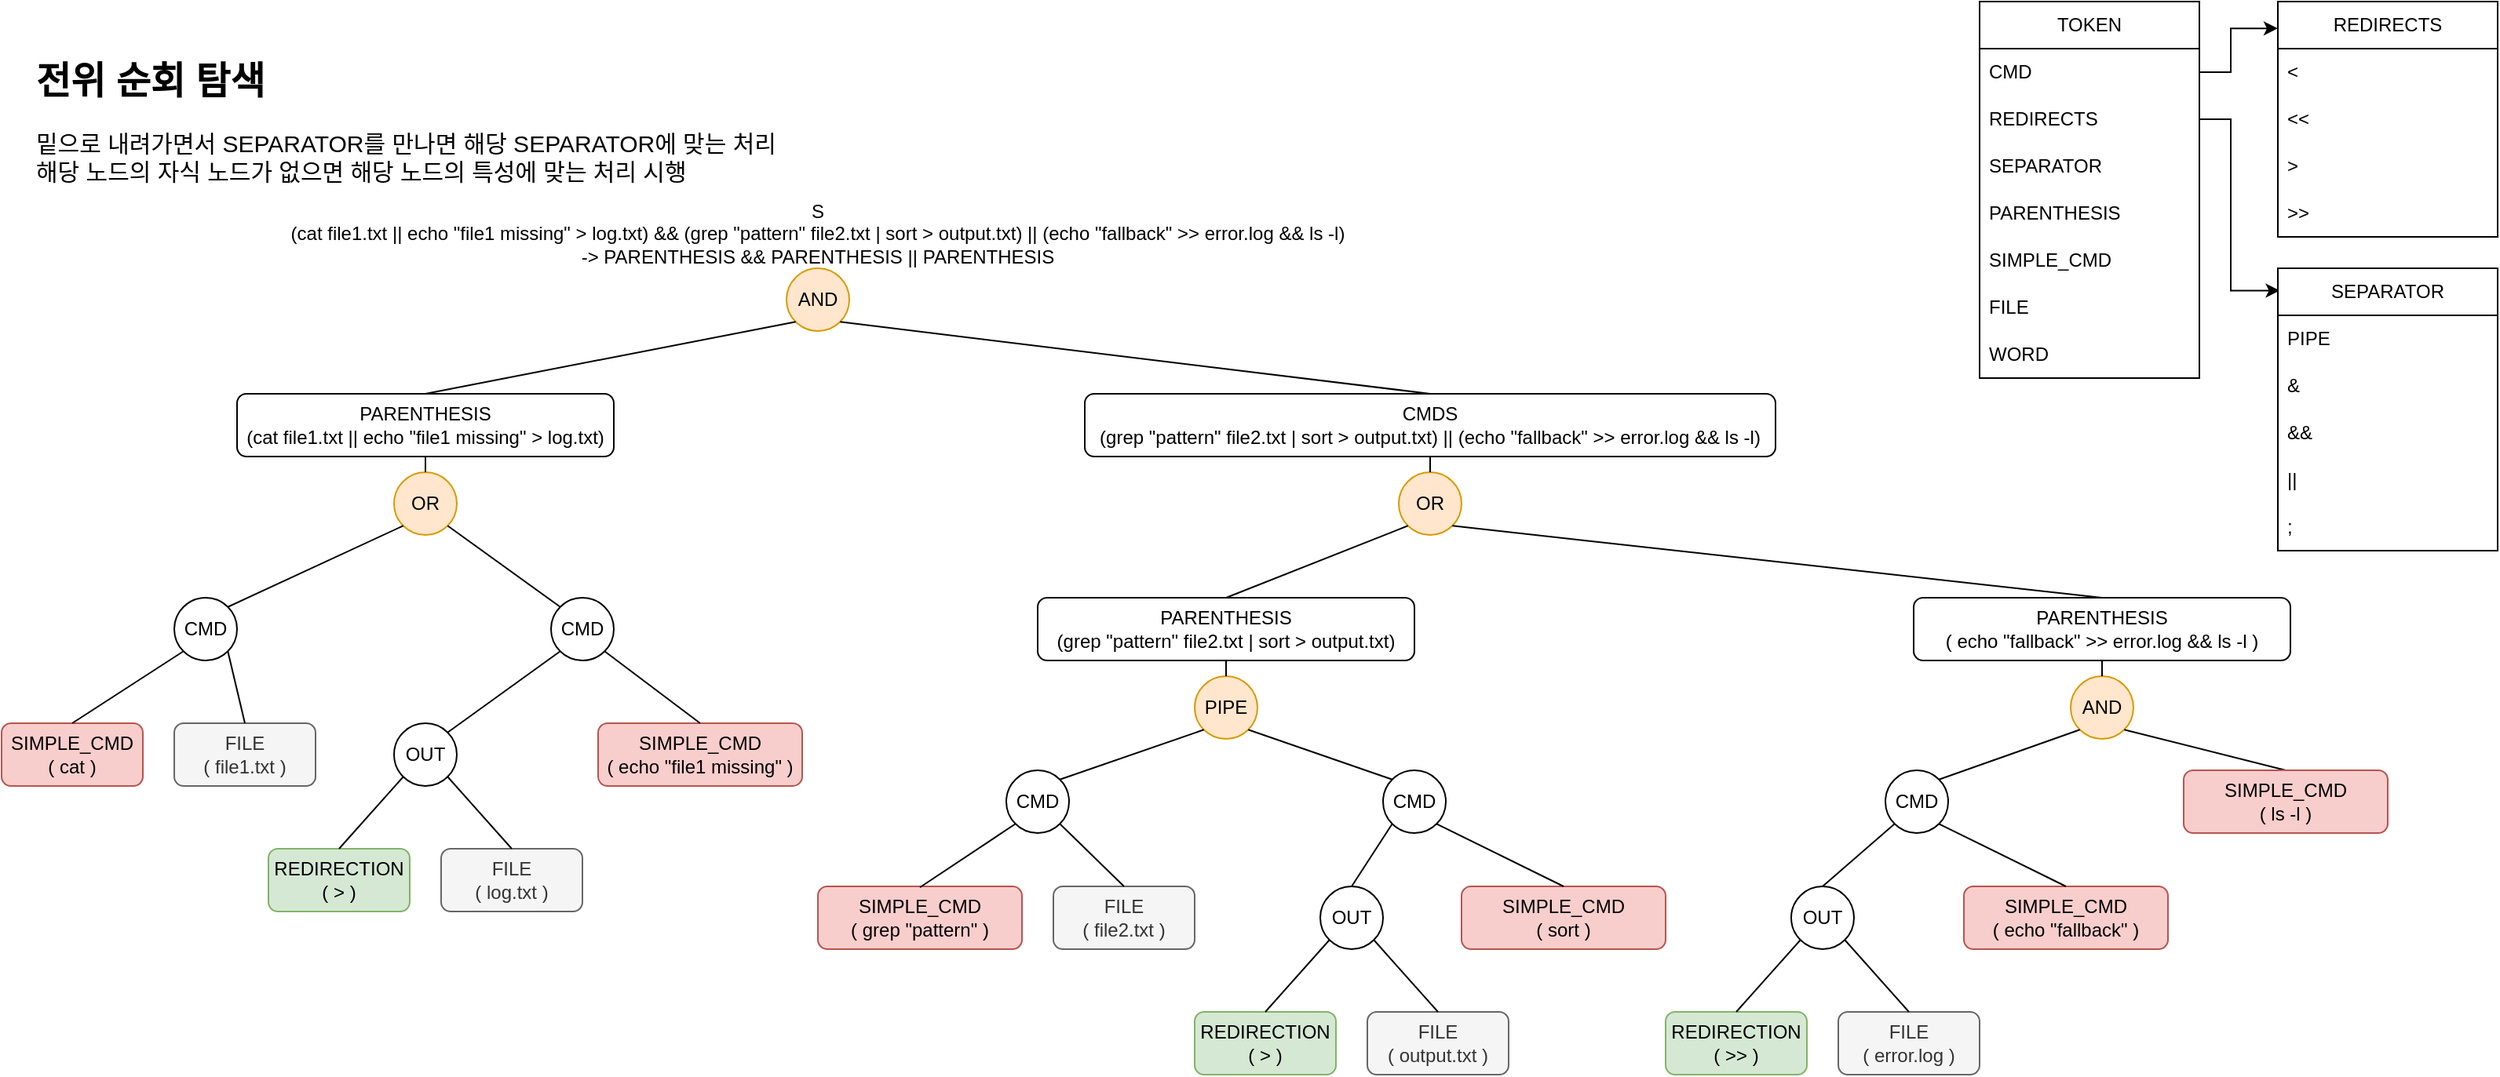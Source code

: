 <mxfile version="26.0.10" pages="3">
  <diagram id="URWq-XREwgo_VJHnGmWJ" name="Parsing tree">
    <mxGraphModel dx="2049" dy="1077" grid="1" gridSize="10" guides="1" tooltips="1" connect="1" arrows="1" fold="1" page="1" pageScale="1" pageWidth="827" pageHeight="1169" math="0" shadow="0">
      <root>
        <mxCell id="0" />
        <mxCell id="1" parent="0" />
        <mxCell id="8BeYVjmtPHPCA1mixDrs-1" value="" style="group" parent="1" vertex="1" connectable="0">
          <mxGeometry x="1280" y="10" width="330" height="350" as="geometry" />
        </mxCell>
        <mxCell id="8BeYVjmtPHPCA1mixDrs-2" value="TOKEN" style="swimlane;fontStyle=0;childLayout=stackLayout;horizontal=1;startSize=30;horizontalStack=0;resizeParent=1;resizeParentMax=0;resizeLast=0;collapsible=1;marginBottom=0;whiteSpace=wrap;html=1;" parent="8BeYVjmtPHPCA1mixDrs-1" vertex="1">
          <mxGeometry width="140" height="240" as="geometry" />
        </mxCell>
        <mxCell id="8BeYVjmtPHPCA1mixDrs-3" value="CMD" style="text;strokeColor=none;fillColor=none;align=left;verticalAlign=middle;spacingLeft=4;spacingRight=4;overflow=hidden;points=[[0,0.5],[1,0.5]];portConstraint=eastwest;rotatable=0;whiteSpace=wrap;html=1;" parent="8BeYVjmtPHPCA1mixDrs-2" vertex="1">
          <mxGeometry y="30" width="140" height="30" as="geometry" />
        </mxCell>
        <mxCell id="8BeYVjmtPHPCA1mixDrs-4" value="REDIRECTS" style="text;strokeColor=none;fillColor=none;align=left;verticalAlign=middle;spacingLeft=4;spacingRight=4;overflow=hidden;points=[[0,0.5],[1,0.5]];portConstraint=eastwest;rotatable=0;whiteSpace=wrap;html=1;" parent="8BeYVjmtPHPCA1mixDrs-2" vertex="1">
          <mxGeometry y="60" width="140" height="30" as="geometry" />
        </mxCell>
        <mxCell id="8BeYVjmtPHPCA1mixDrs-5" value="SEPARATOR" style="text;strokeColor=none;fillColor=none;align=left;verticalAlign=middle;spacingLeft=4;spacingRight=4;overflow=hidden;points=[[0,0.5],[1,0.5]];portConstraint=eastwest;rotatable=0;whiteSpace=wrap;html=1;" parent="8BeYVjmtPHPCA1mixDrs-2" vertex="1">
          <mxGeometry y="90" width="140" height="30" as="geometry" />
        </mxCell>
        <mxCell id="2njiMpUYQDJb2ewS4S_D-3" value="PARENTHESIS" style="text;strokeColor=none;fillColor=none;align=left;verticalAlign=middle;spacingLeft=4;spacingRight=4;overflow=hidden;points=[[0,0.5],[1,0.5]];portConstraint=eastwest;rotatable=0;whiteSpace=wrap;html=1;" parent="8BeYVjmtPHPCA1mixDrs-2" vertex="1">
          <mxGeometry y="120" width="140" height="30" as="geometry" />
        </mxCell>
        <mxCell id="8BeYVjmtPHPCA1mixDrs-6" value="SIMPLE_CMD" style="text;strokeColor=none;fillColor=none;align=left;verticalAlign=middle;spacingLeft=4;spacingRight=4;overflow=hidden;points=[[0,0.5],[1,0.5]];portConstraint=eastwest;rotatable=0;whiteSpace=wrap;html=1;" parent="8BeYVjmtPHPCA1mixDrs-2" vertex="1">
          <mxGeometry y="150" width="140" height="30" as="geometry" />
        </mxCell>
        <mxCell id="8BeYVjmtPHPCA1mixDrs-7" value="FILE" style="text;strokeColor=none;fillColor=none;align=left;verticalAlign=middle;spacingLeft=4;spacingRight=4;overflow=hidden;points=[[0,0.5],[1,0.5]];portConstraint=eastwest;rotatable=0;whiteSpace=wrap;html=1;" parent="8BeYVjmtPHPCA1mixDrs-2" vertex="1">
          <mxGeometry y="180" width="140" height="30" as="geometry" />
        </mxCell>
        <mxCell id="t7_08N7VjbIVLppn66wN-1" value="WORD" style="text;strokeColor=none;fillColor=none;align=left;verticalAlign=middle;spacingLeft=4;spacingRight=4;overflow=hidden;points=[[0,0.5],[1,0.5]];portConstraint=eastwest;rotatable=0;whiteSpace=wrap;html=1;" parent="8BeYVjmtPHPCA1mixDrs-2" vertex="1">
          <mxGeometry y="210" width="140" height="30" as="geometry" />
        </mxCell>
        <mxCell id="8BeYVjmtPHPCA1mixDrs-8" style="edgeStyle=orthogonalEdgeStyle;rounded=0;orthogonalLoop=1;jettySize=auto;html=1;entryX=0;entryY=0.114;entryDx=0;entryDy=0;entryPerimeter=0;" parent="8BeYVjmtPHPCA1mixDrs-1" target="8BeYVjmtPHPCA1mixDrs-16" edge="1">
          <mxGeometry relative="1" as="geometry">
            <mxPoint x="180" y="27.471" as="targetPoint" />
            <mxPoint x="140" y="45.0" as="sourcePoint" />
            <Array as="points">
              <mxPoint x="160" y="45" />
              <mxPoint x="160" y="17" />
            </Array>
          </mxGeometry>
        </mxCell>
        <mxCell id="8BeYVjmtPHPCA1mixDrs-9" style="edgeStyle=orthogonalEdgeStyle;rounded=0;orthogonalLoop=1;jettySize=auto;html=1;entryX=0.009;entryY=0.079;entryDx=0;entryDy=0;entryPerimeter=0;" parent="8BeYVjmtPHPCA1mixDrs-1" target="8BeYVjmtPHPCA1mixDrs-10" edge="1">
          <mxGeometry relative="1" as="geometry">
            <mxPoint x="220" y="87.471" as="targetPoint" />
            <mxPoint x="140" y="75.0" as="sourcePoint" />
            <Array as="points">
              <mxPoint x="160" y="75" />
              <mxPoint x="160" y="184" />
            </Array>
          </mxGeometry>
        </mxCell>
        <mxCell id="8BeYVjmtPHPCA1mixDrs-10" value="SEPARATOR" style="swimlane;fontStyle=0;childLayout=stackLayout;horizontal=1;startSize=30;horizontalStack=0;resizeParent=1;resizeParentMax=0;resizeLast=0;collapsible=1;marginBottom=0;whiteSpace=wrap;html=1;" parent="8BeYVjmtPHPCA1mixDrs-1" vertex="1">
          <mxGeometry x="190" y="170" width="140" height="180" as="geometry" />
        </mxCell>
        <mxCell id="8BeYVjmtPHPCA1mixDrs-11" value="PIPE" style="text;strokeColor=none;fillColor=none;align=left;verticalAlign=middle;spacingLeft=4;spacingRight=4;overflow=hidden;points=[[0,0.5],[1,0.5]];portConstraint=eastwest;rotatable=0;whiteSpace=wrap;html=1;" parent="8BeYVjmtPHPCA1mixDrs-10" vertex="1">
          <mxGeometry y="30" width="140" height="30" as="geometry" />
        </mxCell>
        <mxCell id="8BeYVjmtPHPCA1mixDrs-12" value="&amp;amp;" style="text;strokeColor=none;fillColor=none;align=left;verticalAlign=middle;spacingLeft=4;spacingRight=4;overflow=hidden;points=[[0,0.5],[1,0.5]];portConstraint=eastwest;rotatable=0;whiteSpace=wrap;html=1;" parent="8BeYVjmtPHPCA1mixDrs-10" vertex="1">
          <mxGeometry y="60" width="140" height="30" as="geometry" />
        </mxCell>
        <mxCell id="8BeYVjmtPHPCA1mixDrs-13" value="&amp;amp;&amp;amp;" style="text;strokeColor=none;fillColor=none;align=left;verticalAlign=middle;spacingLeft=4;spacingRight=4;overflow=hidden;points=[[0,0.5],[1,0.5]];portConstraint=eastwest;rotatable=0;whiteSpace=wrap;html=1;" parent="8BeYVjmtPHPCA1mixDrs-10" vertex="1">
          <mxGeometry y="90" width="140" height="30" as="geometry" />
        </mxCell>
        <mxCell id="8BeYVjmtPHPCA1mixDrs-14" value="||" style="text;strokeColor=none;fillColor=none;align=left;verticalAlign=middle;spacingLeft=4;spacingRight=4;overflow=hidden;points=[[0,0.5],[1,0.5]];portConstraint=eastwest;rotatable=0;whiteSpace=wrap;html=1;" parent="8BeYVjmtPHPCA1mixDrs-10" vertex="1">
          <mxGeometry y="120" width="140" height="30" as="geometry" />
        </mxCell>
        <mxCell id="8BeYVjmtPHPCA1mixDrs-15" value=";" style="text;strokeColor=none;fillColor=none;align=left;verticalAlign=middle;spacingLeft=4;spacingRight=4;overflow=hidden;points=[[0,0.5],[1,0.5]];portConstraint=eastwest;rotatable=0;whiteSpace=wrap;html=1;" parent="8BeYVjmtPHPCA1mixDrs-10" vertex="1">
          <mxGeometry y="150" width="140" height="30" as="geometry" />
        </mxCell>
        <mxCell id="8BeYVjmtPHPCA1mixDrs-16" value="REDIRECTS" style="swimlane;fontStyle=0;childLayout=stackLayout;horizontal=1;startSize=30;horizontalStack=0;resizeParent=1;resizeParentMax=0;resizeLast=0;collapsible=1;marginBottom=0;whiteSpace=wrap;html=1;" parent="8BeYVjmtPHPCA1mixDrs-1" vertex="1">
          <mxGeometry x="190" width="140" height="150" as="geometry" />
        </mxCell>
        <mxCell id="8BeYVjmtPHPCA1mixDrs-17" value="&amp;lt;" style="text;strokeColor=none;fillColor=none;align=left;verticalAlign=middle;spacingLeft=4;spacingRight=4;overflow=hidden;points=[[0,0.5],[1,0.5]];portConstraint=eastwest;rotatable=0;whiteSpace=wrap;html=1;" parent="8BeYVjmtPHPCA1mixDrs-16" vertex="1">
          <mxGeometry y="30" width="140" height="30" as="geometry" />
        </mxCell>
        <mxCell id="8BeYVjmtPHPCA1mixDrs-18" value="&amp;lt;&amp;lt;" style="text;strokeColor=none;fillColor=none;align=left;verticalAlign=middle;spacingLeft=4;spacingRight=4;overflow=hidden;points=[[0,0.5],[1,0.5]];portConstraint=eastwest;rotatable=0;whiteSpace=wrap;html=1;" parent="8BeYVjmtPHPCA1mixDrs-16" vertex="1">
          <mxGeometry y="60" width="140" height="30" as="geometry" />
        </mxCell>
        <mxCell id="8BeYVjmtPHPCA1mixDrs-19" value="&amp;gt;" style="text;strokeColor=none;fillColor=none;align=left;verticalAlign=middle;spacingLeft=4;spacingRight=4;overflow=hidden;points=[[0,0.5],[1,0.5]];portConstraint=eastwest;rotatable=0;whiteSpace=wrap;html=1;" parent="8BeYVjmtPHPCA1mixDrs-16" vertex="1">
          <mxGeometry y="90" width="140" height="30" as="geometry" />
        </mxCell>
        <mxCell id="8BeYVjmtPHPCA1mixDrs-20" value="&amp;gt;&amp;gt;" style="text;strokeColor=none;fillColor=none;align=left;verticalAlign=middle;spacingLeft=4;spacingRight=4;overflow=hidden;points=[[0,0.5],[1,0.5]];portConstraint=eastwest;rotatable=0;whiteSpace=wrap;html=1;" parent="8BeYVjmtPHPCA1mixDrs-16" vertex="1">
          <mxGeometry y="120" width="140" height="30" as="geometry" />
        </mxCell>
        <UserObject label="S&#xa;(cat file1.txt || echo &quot;file1 missing&quot; &gt; log.txt) &amp;&amp; (grep &quot;pattern&quot; file2.txt | sort &gt; output.txt) || (echo &quot;fallback&quot; &gt;&gt; error.log &amp;&amp; ls -l)&#xa;-&gt; PARENTHESIS &amp;&amp; PARENTHESIS || PARENTHESIS" id="8BeYVjmtPHPCA1mixDrs-25">
          <mxCell style="text;whiteSpace=wrap;fontStyle=0;align=center;" parent="1" vertex="1">
            <mxGeometry x="200" y="130" width="680" height="50" as="geometry" />
          </mxCell>
        </UserObject>
        <mxCell id="XXwMzzULHA0IYsp_AHKc-1" value="AND" style="ellipse;whiteSpace=wrap;html=1;aspect=fixed;movable=1;resizable=1;rotatable=1;deletable=1;editable=1;locked=0;connectable=1;fontStyle=0;fillColor=#ffe6cc;strokeColor=#d79b00;" parent="1" vertex="1">
          <mxGeometry x="520" y="180" width="40" height="40" as="geometry" />
        </mxCell>
        <mxCell id="XXwMzzULHA0IYsp_AHKc-2" value="" style="endArrow=none;html=1;rounded=0;entryX=0;entryY=1;entryDx=0;entryDy=0;exitX=0.5;exitY=0;exitDx=0;exitDy=0;" parent="1" source="2njiMpUYQDJb2ewS4S_D-1" target="XXwMzzULHA0IYsp_AHKc-1" edge="1">
          <mxGeometry width="50" height="50" relative="1" as="geometry">
            <mxPoint x="430" y="260" as="sourcePoint" />
            <mxPoint x="620" y="380" as="targetPoint" />
          </mxGeometry>
        </mxCell>
        <mxCell id="XXwMzzULHA0IYsp_AHKc-3" value="" style="endArrow=none;html=1;rounded=0;entryX=1;entryY=1;entryDx=0;entryDy=0;exitX=0.5;exitY=0;exitDx=0;exitDy=0;" parent="1" source="2njiMpUYQDJb2ewS4S_D-2" target="XXwMzzULHA0IYsp_AHKc-1" edge="1">
          <mxGeometry width="50" height="50" relative="1" as="geometry">
            <mxPoint x="650" y="260" as="sourcePoint" />
            <mxPoint x="600" y="230" as="targetPoint" />
          </mxGeometry>
        </mxCell>
        <mxCell id="2njiMpUYQDJb2ewS4S_D-1" value="PARENTHESIS&lt;br&gt;(cat file1.txt || echo &quot;file1 missing&quot; &amp;gt; log.txt)" style="rounded=1;whiteSpace=wrap;html=1;" parent="1" vertex="1">
          <mxGeometry x="170" y="260" width="240" height="40" as="geometry" />
        </mxCell>
        <mxCell id="2njiMpUYQDJb2ewS4S_D-2" value="CMDS&lt;br&gt;(grep &quot;pattern&quot; file2.txt | sort &amp;gt; output.txt) || (echo &quot;fallback&quot; &amp;gt;&amp;gt; error.log &amp;amp;&amp;amp; ls -l)" style="rounded=1;whiteSpace=wrap;html=1;" parent="1" vertex="1">
          <mxGeometry x="710" y="260" width="440" height="40" as="geometry" />
        </mxCell>
        <mxCell id="2njiMpUYQDJb2ewS4S_D-6" value="OR" style="ellipse;whiteSpace=wrap;html=1;aspect=fixed;fillColor=#ffe6cc;strokeColor=#d79b00;" parent="1" vertex="1">
          <mxGeometry x="270" y="310" width="40" height="40" as="geometry" />
        </mxCell>
        <mxCell id="2njiMpUYQDJb2ewS4S_D-7" value="CMD" style="ellipse;whiteSpace=wrap;html=1;aspect=fixed;" parent="1" vertex="1">
          <mxGeometry x="370" y="390" width="40" height="40" as="geometry" />
        </mxCell>
        <mxCell id="2njiMpUYQDJb2ewS4S_D-9" value="" style="endArrow=none;html=1;rounded=0;entryX=0.5;entryY=1;entryDx=0;entryDy=0;exitX=0.5;exitY=0;exitDx=0;exitDy=0;" parent="1" source="2njiMpUYQDJb2ewS4S_D-6" target="2njiMpUYQDJb2ewS4S_D-1" edge="1">
          <mxGeometry width="50" height="50" relative="1" as="geometry">
            <mxPoint x="300" y="270" as="sourcePoint" />
            <mxPoint x="546" y="224" as="targetPoint" />
          </mxGeometry>
        </mxCell>
        <mxCell id="2njiMpUYQDJb2ewS4S_D-10" value="" style="endArrow=none;html=1;rounded=0;entryX=0;entryY=1;entryDx=0;entryDy=0;exitX=1;exitY=0;exitDx=0;exitDy=0;" parent="1" source="2njiMpUYQDJb2ewS4S_D-12" target="2njiMpUYQDJb2ewS4S_D-6" edge="1">
          <mxGeometry width="50" height="50" relative="1" as="geometry">
            <mxPoint x="195" y="400" as="sourcePoint" />
            <mxPoint x="546" y="224" as="targetPoint" />
          </mxGeometry>
        </mxCell>
        <mxCell id="2njiMpUYQDJb2ewS4S_D-11" value="" style="endArrow=none;html=1;rounded=0;entryX=1;entryY=1;entryDx=0;entryDy=0;exitX=0;exitY=0;exitDx=0;exitDy=0;" parent="1" source="2njiMpUYQDJb2ewS4S_D-7" target="2njiMpUYQDJb2ewS4S_D-6" edge="1">
          <mxGeometry width="50" height="50" relative="1" as="geometry">
            <mxPoint x="205" y="410" as="sourcePoint" />
            <mxPoint x="286" y="354" as="targetPoint" />
          </mxGeometry>
        </mxCell>
        <mxCell id="2njiMpUYQDJb2ewS4S_D-12" value="CMD" style="ellipse;whiteSpace=wrap;html=1;aspect=fixed;" parent="1" vertex="1">
          <mxGeometry x="130" y="390" width="40" height="40" as="geometry" />
        </mxCell>
        <mxCell id="2njiMpUYQDJb2ewS4S_D-13" value="SIMPLE_CMD&lt;br&gt;( cat )" style="rounded=1;whiteSpace=wrap;html=1;fillColor=#f8cecc;strokeColor=#b85450;" parent="1" vertex="1">
          <mxGeometry x="20" y="470" width="90" height="40" as="geometry" />
        </mxCell>
        <mxCell id="Fqjar2VkN2sJwDybC3ud-2" value="OUT" style="ellipse;whiteSpace=wrap;html=1;aspect=fixed;" parent="1" vertex="1">
          <mxGeometry x="270" y="470" width="40" height="40" as="geometry" />
        </mxCell>
        <mxCell id="Fqjar2VkN2sJwDybC3ud-3" value="REDIRECTION&lt;div&gt;( &amp;gt; )&lt;/div&gt;" style="rounded=1;whiteSpace=wrap;html=1;fillColor=#d5e8d4;strokeColor=#82b366;" parent="1" vertex="1">
          <mxGeometry x="190" y="550" width="90" height="40" as="geometry" />
        </mxCell>
        <mxCell id="Fqjar2VkN2sJwDybC3ud-4" value="FILE&lt;br&gt;( log.txt )" style="rounded=1;whiteSpace=wrap;html=1;fillColor=#f5f5f5;strokeColor=#666666;fontColor=#333333;" parent="1" vertex="1">
          <mxGeometry x="300" y="550" width="90" height="40" as="geometry" />
        </mxCell>
        <mxCell id="Fqjar2VkN2sJwDybC3ud-5" value="FILE&lt;br&gt;( file1.txt )" style="rounded=1;whiteSpace=wrap;html=1;fillColor=#f5f5f5;strokeColor=#666666;fontColor=#333333;" parent="1" vertex="1">
          <mxGeometry x="130" y="470" width="90" height="40" as="geometry" />
        </mxCell>
        <mxCell id="Fqjar2VkN2sJwDybC3ud-8" value="SIMPLE_CMD&lt;br&gt;( echo &quot;file1 missing&quot; )" style="rounded=1;whiteSpace=wrap;html=1;fillColor=#f8cecc;strokeColor=#b85450;" parent="1" vertex="1">
          <mxGeometry x="400" y="470" width="130" height="40" as="geometry" />
        </mxCell>
        <mxCell id="Fqjar2VkN2sJwDybC3ud-10" value="" style="endArrow=none;html=1;rounded=0;entryX=0;entryY=1;entryDx=0;entryDy=0;exitX=0.5;exitY=0;exitDx=0;exitDy=0;" parent="1" source="2njiMpUYQDJb2ewS4S_D-13" target="2njiMpUYQDJb2ewS4S_D-12" edge="1">
          <mxGeometry width="50" height="50" relative="1" as="geometry">
            <mxPoint x="174" y="406" as="sourcePoint" />
            <mxPoint x="286" y="354" as="targetPoint" />
          </mxGeometry>
        </mxCell>
        <mxCell id="Fqjar2VkN2sJwDybC3ud-11" value="" style="endArrow=none;html=1;rounded=0;entryX=1;entryY=1;entryDx=0;entryDy=0;exitX=0.5;exitY=0;exitDx=0;exitDy=0;" parent="1" source="Fqjar2VkN2sJwDybC3ud-5" target="2njiMpUYQDJb2ewS4S_D-12" edge="1">
          <mxGeometry width="50" height="50" relative="1" as="geometry">
            <mxPoint x="75" y="480" as="sourcePoint" />
            <mxPoint x="146" y="434" as="targetPoint" />
          </mxGeometry>
        </mxCell>
        <mxCell id="Fqjar2VkN2sJwDybC3ud-12" value="" style="endArrow=none;html=1;rounded=0;entryX=0;entryY=1;entryDx=0;entryDy=0;exitX=1;exitY=0;exitDx=0;exitDy=0;" parent="1" source="Fqjar2VkN2sJwDybC3ud-2" target="2njiMpUYQDJb2ewS4S_D-7" edge="1">
          <mxGeometry width="50" height="50" relative="1" as="geometry">
            <mxPoint x="426" y="405" as="sourcePoint" />
            <mxPoint x="314" y="354" as="targetPoint" />
          </mxGeometry>
        </mxCell>
        <mxCell id="Fqjar2VkN2sJwDybC3ud-13" value="" style="endArrow=none;html=1;rounded=0;entryX=0.5;entryY=0;entryDx=0;entryDy=0;exitX=0;exitY=1;exitDx=0;exitDy=0;" parent="1" source="Fqjar2VkN2sJwDybC3ud-2" target="Fqjar2VkN2sJwDybC3ud-3" edge="1">
          <mxGeometry width="50" height="50" relative="1" as="geometry">
            <mxPoint x="314" y="486" as="sourcePoint" />
            <mxPoint x="426" y="435" as="targetPoint" />
          </mxGeometry>
        </mxCell>
        <mxCell id="Fqjar2VkN2sJwDybC3ud-14" value="" style="endArrow=none;html=1;rounded=0;entryX=0.5;entryY=0;entryDx=0;entryDy=0;exitX=1;exitY=1;exitDx=0;exitDy=0;" parent="1" source="Fqjar2VkN2sJwDybC3ud-2" target="Fqjar2VkN2sJwDybC3ud-4" edge="1">
          <mxGeometry width="50" height="50" relative="1" as="geometry">
            <mxPoint x="286" y="514" as="sourcePoint" />
            <mxPoint x="268" y="560" as="targetPoint" />
          </mxGeometry>
        </mxCell>
        <mxCell id="Fqjar2VkN2sJwDybC3ud-15" value="" style="endArrow=none;html=1;rounded=0;entryX=1;entryY=1;entryDx=0;entryDy=0;exitX=0.5;exitY=0;exitDx=0;exitDy=0;" parent="1" source="Fqjar2VkN2sJwDybC3ud-8" target="2njiMpUYQDJb2ewS4S_D-7" edge="1">
          <mxGeometry width="50" height="50" relative="1" as="geometry">
            <mxPoint x="495.858" y="475.858" as="sourcePoint" />
            <mxPoint x="386" y="434" as="targetPoint" />
          </mxGeometry>
        </mxCell>
        <mxCell id="Fqjar2VkN2sJwDybC3ud-19" value="OR" style="ellipse;whiteSpace=wrap;html=1;aspect=fixed;fillColor=#ffe6cc;strokeColor=#d79b00;" parent="1" vertex="1">
          <mxGeometry x="910" y="310" width="40" height="40" as="geometry" />
        </mxCell>
        <mxCell id="Fqjar2VkN2sJwDybC3ud-21" value="" style="endArrow=none;html=1;rounded=0;entryX=0.5;entryY=1;entryDx=0;entryDy=0;exitX=0.5;exitY=0;exitDx=0;exitDy=0;" parent="1" source="Fqjar2VkN2sJwDybC3ud-19" target="2njiMpUYQDJb2ewS4S_D-2" edge="1">
          <mxGeometry width="50" height="50" relative="1" as="geometry">
            <mxPoint x="955" y="280" as="sourcePoint" />
            <mxPoint x="945" y="310" as="targetPoint" />
          </mxGeometry>
        </mxCell>
        <mxCell id="Fqjar2VkN2sJwDybC3ud-38" value="PARENTHESIS&lt;br&gt;(grep &quot;pattern&quot; file2.txt | sort &amp;gt; output.txt)" style="rounded=1;whiteSpace=wrap;html=1;" parent="1" vertex="1">
          <mxGeometry x="680" y="390" width="240" height="40" as="geometry" />
        </mxCell>
        <mxCell id="Fqjar2VkN2sJwDybC3ud-39" value="PARENTHESIS&lt;br&gt;( echo &quot;fallback&quot; &amp;gt;&amp;gt; error.log &amp;amp;&amp;amp; ls -l )" style="rounded=1;whiteSpace=wrap;html=1;" parent="1" vertex="1">
          <mxGeometry x="1238" y="390" width="240" height="40" as="geometry" />
        </mxCell>
        <mxCell id="Fqjar2VkN2sJwDybC3ud-40" value="" style="endArrow=none;html=1;rounded=0;entryX=0;entryY=1;entryDx=0;entryDy=0;exitX=0.5;exitY=0;exitDx=0;exitDy=0;" parent="1" source="Fqjar2VkN2sJwDybC3ud-38" target="Fqjar2VkN2sJwDybC3ud-19" edge="1">
          <mxGeometry width="50" height="50" relative="1" as="geometry">
            <mxPoint x="296" y="406" as="sourcePoint" />
            <mxPoint x="224" y="354" as="targetPoint" />
          </mxGeometry>
        </mxCell>
        <mxCell id="Fqjar2VkN2sJwDybC3ud-41" value="" style="endArrow=none;html=1;rounded=0;entryX=1;entryY=1;entryDx=0;entryDy=0;exitX=0.5;exitY=0;exitDx=0;exitDy=0;" parent="1" source="Fqjar2VkN2sJwDybC3ud-39" target="Fqjar2VkN2sJwDybC3ud-19" edge="1">
          <mxGeometry width="50" height="50" relative="1" as="geometry">
            <mxPoint x="720" y="400" as="sourcePoint" />
            <mxPoint x="926" y="354" as="targetPoint" />
          </mxGeometry>
        </mxCell>
        <mxCell id="Fqjar2VkN2sJwDybC3ud-42" value="PIPE" style="ellipse;whiteSpace=wrap;html=1;aspect=fixed;fillColor=#ffe6cc;strokeColor=#d79b00;" parent="1" vertex="1">
          <mxGeometry x="780" y="440" width="40" height="40" as="geometry" />
        </mxCell>
        <mxCell id="Fqjar2VkN2sJwDybC3ud-43" value="" style="endArrow=none;html=1;rounded=0;entryX=0.5;entryY=1;entryDx=0;entryDy=0;exitX=0.5;exitY=0;exitDx=0;exitDy=0;" parent="1" source="Fqjar2VkN2sJwDybC3ud-42" target="Fqjar2VkN2sJwDybC3ud-38" edge="1">
          <mxGeometry width="50" height="50" relative="1" as="geometry">
            <mxPoint x="820" y="400" as="sourcePoint" />
            <mxPoint x="926" y="354" as="targetPoint" />
          </mxGeometry>
        </mxCell>
        <mxCell id="Fqjar2VkN2sJwDybC3ud-44" value="CMD" style="ellipse;whiteSpace=wrap;html=1;aspect=fixed;" parent="1" vertex="1">
          <mxGeometry x="660" y="500" width="40" height="40" as="geometry" />
        </mxCell>
        <mxCell id="Fqjar2VkN2sJwDybC3ud-45" value="CMD" style="ellipse;whiteSpace=wrap;html=1;aspect=fixed;" parent="1" vertex="1">
          <mxGeometry x="900" y="500" width="40" height="40" as="geometry" />
        </mxCell>
        <mxCell id="Fqjar2VkN2sJwDybC3ud-46" value="" style="endArrow=none;html=1;rounded=0;entryX=0;entryY=1;entryDx=0;entryDy=0;exitX=1;exitY=0;exitDx=0;exitDy=0;" parent="1" source="Fqjar2VkN2sJwDybC3ud-44" target="Fqjar2VkN2sJwDybC3ud-42" edge="1">
          <mxGeometry width="50" height="50" relative="1" as="geometry">
            <mxPoint x="820" y="400" as="sourcePoint" />
            <mxPoint x="926" y="354" as="targetPoint" />
          </mxGeometry>
        </mxCell>
        <mxCell id="Fqjar2VkN2sJwDybC3ud-47" value="" style="endArrow=none;html=1;rounded=0;entryX=1;entryY=1;entryDx=0;entryDy=0;exitX=0;exitY=0;exitDx=0;exitDy=0;" parent="1" source="Fqjar2VkN2sJwDybC3ud-45" target="Fqjar2VkN2sJwDybC3ud-42" edge="1">
          <mxGeometry width="50" height="50" relative="1" as="geometry">
            <mxPoint x="714" y="516" as="sourcePoint" />
            <mxPoint x="806" y="484" as="targetPoint" />
          </mxGeometry>
        </mxCell>
        <mxCell id="Fqjar2VkN2sJwDybC3ud-49" value="SIMPLE_CMD&lt;br&gt;( grep &quot;pattern&quot; )" style="rounded=1;whiteSpace=wrap;html=1;fillColor=#f8cecc;strokeColor=#b85450;" parent="1" vertex="1">
          <mxGeometry x="540" y="574" width="130" height="40" as="geometry" />
        </mxCell>
        <mxCell id="Fqjar2VkN2sJwDybC3ud-50" value="FILE&lt;br&gt;( file2.txt )" style="rounded=1;whiteSpace=wrap;html=1;fillColor=#f5f5f5;fontColor=#333333;strokeColor=#666666;" parent="1" vertex="1">
          <mxGeometry x="690" y="574" width="90" height="40" as="geometry" />
        </mxCell>
        <mxCell id="Fqjar2VkN2sJwDybC3ud-51" value="" style="endArrow=none;html=1;rounded=0;entryX=0;entryY=1;entryDx=0;entryDy=0;exitX=0.5;exitY=0.016;exitDx=0;exitDy=0;exitPerimeter=0;" parent="1" source="Fqjar2VkN2sJwDybC3ud-49" target="Fqjar2VkN2sJwDybC3ud-44" edge="1">
          <mxGeometry width="50" height="50" relative="1" as="geometry">
            <mxPoint x="704" y="516" as="sourcePoint" />
            <mxPoint x="796" y="484" as="targetPoint" />
          </mxGeometry>
        </mxCell>
        <mxCell id="Fqjar2VkN2sJwDybC3ud-52" value="" style="endArrow=none;html=1;rounded=0;entryX=1;entryY=1;entryDx=0;entryDy=0;exitX=0.5;exitY=0;exitDx=0;exitDy=0;" parent="1" source="Fqjar2VkN2sJwDybC3ud-50" target="Fqjar2VkN2sJwDybC3ud-44" edge="1">
          <mxGeometry width="50" height="50" relative="1" as="geometry">
            <mxPoint x="615" y="571" as="sourcePoint" />
            <mxPoint x="676" y="544" as="targetPoint" />
          </mxGeometry>
        </mxCell>
        <mxCell id="Fqjar2VkN2sJwDybC3ud-53" value="OUT" style="ellipse;whiteSpace=wrap;html=1;aspect=fixed;" parent="1" vertex="1">
          <mxGeometry x="860" y="574" width="40" height="40" as="geometry" />
        </mxCell>
        <mxCell id="Fqjar2VkN2sJwDybC3ud-54" value="REDIRECTION&lt;div&gt;( &amp;gt; )&lt;/div&gt;" style="rounded=1;whiteSpace=wrap;html=1;fillColor=#d5e8d4;strokeColor=#82b366;" parent="1" vertex="1">
          <mxGeometry x="780" y="654" width="90" height="40" as="geometry" />
        </mxCell>
        <mxCell id="Fqjar2VkN2sJwDybC3ud-55" value="FILE&lt;br&gt;( output.txt )" style="rounded=1;whiteSpace=wrap;html=1;fillColor=#f5f5f5;fontColor=#333333;strokeColor=#666666;" parent="1" vertex="1">
          <mxGeometry x="890" y="654" width="90" height="40" as="geometry" />
        </mxCell>
        <mxCell id="Fqjar2VkN2sJwDybC3ud-56" value="" style="endArrow=none;html=1;rounded=0;entryX=0.5;entryY=0;entryDx=0;entryDy=0;exitX=0;exitY=1;exitDx=0;exitDy=0;" parent="1" source="Fqjar2VkN2sJwDybC3ud-53" target="Fqjar2VkN2sJwDybC3ud-54" edge="1">
          <mxGeometry width="50" height="50" relative="1" as="geometry">
            <mxPoint x="904" y="590" as="sourcePoint" />
            <mxPoint x="1016" y="539" as="targetPoint" />
          </mxGeometry>
        </mxCell>
        <mxCell id="Fqjar2VkN2sJwDybC3ud-57" value="" style="endArrow=none;html=1;rounded=0;entryX=0.5;entryY=0;entryDx=0;entryDy=0;exitX=1;exitY=1;exitDx=0;exitDy=0;" parent="1" source="Fqjar2VkN2sJwDybC3ud-53" target="Fqjar2VkN2sJwDybC3ud-55" edge="1">
          <mxGeometry width="50" height="50" relative="1" as="geometry">
            <mxPoint x="876" y="618" as="sourcePoint" />
            <mxPoint x="858" y="664" as="targetPoint" />
          </mxGeometry>
        </mxCell>
        <mxCell id="Fqjar2VkN2sJwDybC3ud-58" value="" style="endArrow=none;html=1;rounded=0;entryX=0.5;entryY=0;entryDx=0;entryDy=0;exitX=0;exitY=1;exitDx=0;exitDy=0;" parent="1" source="Fqjar2VkN2sJwDybC3ud-45" target="Fqjar2VkN2sJwDybC3ud-53" edge="1">
          <mxGeometry width="50" height="50" relative="1" as="geometry">
            <mxPoint x="916" y="516" as="sourcePoint" />
            <mxPoint x="824" y="484" as="targetPoint" />
          </mxGeometry>
        </mxCell>
        <mxCell id="Fqjar2VkN2sJwDybC3ud-59" value="SIMPLE_CMD&lt;br&gt;( sort )" style="rounded=1;whiteSpace=wrap;html=1;fillColor=#f8cecc;strokeColor=#b85450;" parent="1" vertex="1">
          <mxGeometry x="950" y="574" width="130" height="40" as="geometry" />
        </mxCell>
        <mxCell id="Fqjar2VkN2sJwDybC3ud-60" value="" style="endArrow=none;html=1;rounded=0;entryX=0.5;entryY=0;entryDx=0;entryDy=0;exitX=1;exitY=1;exitDx=0;exitDy=0;" parent="1" source="Fqjar2VkN2sJwDybC3ud-45" target="Fqjar2VkN2sJwDybC3ud-59" edge="1">
          <mxGeometry width="50" height="50" relative="1" as="geometry">
            <mxPoint x="916" y="544" as="sourcePoint" />
            <mxPoint x="890" y="584" as="targetPoint" />
          </mxGeometry>
        </mxCell>
        <mxCell id="Fqjar2VkN2sJwDybC3ud-61" value="AND" style="ellipse;whiteSpace=wrap;html=1;aspect=fixed;fillColor=#ffe6cc;strokeColor=#d79b00;" parent="1" vertex="1">
          <mxGeometry x="1338" y="440" width="40" height="40" as="geometry" />
        </mxCell>
        <mxCell id="Fqjar2VkN2sJwDybC3ud-79" value="CMD" style="ellipse;whiteSpace=wrap;html=1;aspect=fixed;" parent="1" vertex="1">
          <mxGeometry x="1220" y="500" width="40" height="40" as="geometry" />
        </mxCell>
        <mxCell id="Fqjar2VkN2sJwDybC3ud-81" value="" style="endArrow=none;html=1;rounded=0;entryX=0;entryY=1;entryDx=0;entryDy=0;exitX=1;exitY=0;exitDx=0;exitDy=0;" parent="1" source="Fqjar2VkN2sJwDybC3ud-79" target="Fqjar2VkN2sJwDybC3ud-61" edge="1">
          <mxGeometry width="50" height="50" relative="1" as="geometry">
            <mxPoint x="1380" y="436" as="sourcePoint" />
            <mxPoint x="1346" y="510" as="targetPoint" />
          </mxGeometry>
        </mxCell>
        <mxCell id="Fqjar2VkN2sJwDybC3ud-82" value="" style="endArrow=none;html=1;rounded=0;entryX=1;entryY=1;entryDx=0;entryDy=0;exitX=0.5;exitY=0;exitDx=0;exitDy=0;" parent="1" source="Fqjar2VkN2sJwDybC3ud-113" target="Fqjar2VkN2sJwDybC3ud-61" edge="1">
          <mxGeometry width="50" height="50" relative="1" as="geometry">
            <mxPoint x="1465.858" y="505.858" as="sourcePoint" />
            <mxPoint x="1374" y="510" as="targetPoint" />
          </mxGeometry>
        </mxCell>
        <mxCell id="Fqjar2VkN2sJwDybC3ud-96" value="" style="endArrow=none;html=1;rounded=0;entryX=0.5;entryY=1;entryDx=0;entryDy=0;exitX=0.5;exitY=0;exitDx=0;exitDy=0;" parent="1" source="Fqjar2VkN2sJwDybC3ud-61" target="Fqjar2VkN2sJwDybC3ud-39" edge="1">
          <mxGeometry width="50" height="50" relative="1" as="geometry">
            <mxPoint x="1368" y="400" as="sourcePoint" />
            <mxPoint x="954" y="354" as="targetPoint" />
          </mxGeometry>
        </mxCell>
        <mxCell id="Fqjar2VkN2sJwDybC3ud-105" value="OUT" style="ellipse;whiteSpace=wrap;html=1;aspect=fixed;" parent="1" vertex="1">
          <mxGeometry x="1160" y="574" width="40" height="40" as="geometry" />
        </mxCell>
        <mxCell id="Fqjar2VkN2sJwDybC3ud-106" value="REDIRECTION&lt;div&gt;( &amp;gt;&amp;gt; )&lt;/div&gt;" style="rounded=1;whiteSpace=wrap;html=1;fillColor=#d5e8d4;strokeColor=#82b366;" parent="1" vertex="1">
          <mxGeometry x="1080" y="654" width="90" height="40" as="geometry" />
        </mxCell>
        <mxCell id="Fqjar2VkN2sJwDybC3ud-107" value="FILE&lt;br&gt;( error.log )" style="rounded=1;whiteSpace=wrap;html=1;fillColor=#f5f5f5;fontColor=#333333;strokeColor=#666666;" parent="1" vertex="1">
          <mxGeometry x="1190" y="654" width="90" height="40" as="geometry" />
        </mxCell>
        <mxCell id="Fqjar2VkN2sJwDybC3ud-108" value="" style="endArrow=none;html=1;rounded=0;entryX=0.5;entryY=0;entryDx=0;entryDy=0;exitX=0;exitY=1;exitDx=0;exitDy=0;" parent="1" source="Fqjar2VkN2sJwDybC3ud-105" target="Fqjar2VkN2sJwDybC3ud-106" edge="1">
          <mxGeometry width="50" height="50" relative="1" as="geometry">
            <mxPoint x="1204" y="590" as="sourcePoint" />
            <mxPoint x="1316" y="539" as="targetPoint" />
          </mxGeometry>
        </mxCell>
        <mxCell id="Fqjar2VkN2sJwDybC3ud-109" value="" style="endArrow=none;html=1;rounded=0;entryX=0.5;entryY=0;entryDx=0;entryDy=0;exitX=1;exitY=1;exitDx=0;exitDy=0;" parent="1" source="Fqjar2VkN2sJwDybC3ud-105" target="Fqjar2VkN2sJwDybC3ud-107" edge="1">
          <mxGeometry width="50" height="50" relative="1" as="geometry">
            <mxPoint x="1176" y="618" as="sourcePoint" />
            <mxPoint x="1158" y="664" as="targetPoint" />
          </mxGeometry>
        </mxCell>
        <mxCell id="Fqjar2VkN2sJwDybC3ud-110" value="" style="endArrow=none;html=1;rounded=0;entryX=0;entryY=1;entryDx=0;entryDy=0;exitX=0.5;exitY=0;exitDx=0;exitDy=0;" parent="1" source="Fqjar2VkN2sJwDybC3ud-105" target="Fqjar2VkN2sJwDybC3ud-79" edge="1">
          <mxGeometry width="50" height="50" relative="1" as="geometry">
            <mxPoint x="1264" y="516" as="sourcePoint" />
            <mxPoint x="1354" y="484" as="targetPoint" />
          </mxGeometry>
        </mxCell>
        <mxCell id="Fqjar2VkN2sJwDybC3ud-111" value="SIMPLE_CMD&lt;br&gt;( echo &quot;fallback&quot; )" style="rounded=1;whiteSpace=wrap;html=1;fillColor=#f8cecc;strokeColor=#b85450;" parent="1" vertex="1">
          <mxGeometry x="1270" y="574" width="130" height="40" as="geometry" />
        </mxCell>
        <mxCell id="Fqjar2VkN2sJwDybC3ud-112" value="" style="endArrow=none;html=1;rounded=0;entryX=1;entryY=1;entryDx=0;entryDy=0;exitX=0.5;exitY=0;exitDx=0;exitDy=0;" parent="1" source="Fqjar2VkN2sJwDybC3ud-111" target="Fqjar2VkN2sJwDybC3ud-79" edge="1">
          <mxGeometry width="50" height="50" relative="1" as="geometry">
            <mxPoint x="1190" y="584" as="sourcePoint" />
            <mxPoint x="1236" y="544" as="targetPoint" />
          </mxGeometry>
        </mxCell>
        <mxCell id="Fqjar2VkN2sJwDybC3ud-113" value="SIMPLE_CMD&lt;br&gt;( ls -l )" style="rounded=1;whiteSpace=wrap;html=1;fillColor=#f8cecc;strokeColor=#b85450;" parent="1" vertex="1">
          <mxGeometry x="1410" y="500" width="130" height="40" as="geometry" />
        </mxCell>
        <mxCell id="dZtQdhrJQKUOB-3Ht7j--1" value="&lt;h1 style=&quot;margin-top: 0px;&quot;&gt;전위 순회 탐색&lt;/h1&gt;&lt;div&gt;&lt;font style=&quot;font-size: 15px;&quot;&gt;밑으로 내려가면서 SEPARATOR를 만나면 해당 SEPARATOR에 맞는 처리&lt;/font&gt;&lt;/div&gt;&lt;div&gt;&lt;font style=&quot;font-size: 15px;&quot;&gt;해당 노드의 자식 노드가 없으면 해당 노드의 특성에 맞는 처리 시행&lt;/font&gt;&lt;/div&gt;" style="text;html=1;whiteSpace=wrap;overflow=hidden;rounded=0;" parent="1" vertex="1">
          <mxGeometry x="40" y="40" width="650" height="100" as="geometry" />
        </mxCell>
      </root>
    </mxGraphModel>
  </diagram>
  <diagram id="GIEFhdDA6ekQ9_NnOzKe" name="parsing 흐름도">
    <mxGraphModel dx="2206" dy="1135" grid="1" gridSize="10" guides="1" tooltips="1" connect="1" arrows="1" fold="1" page="1" pageScale="1" pageWidth="827" pageHeight="1169" math="0" shadow="0">
      <root>
        <mxCell id="0" />
        <mxCell id="1" parent="0" />
        <mxCell id="h38OdxboY5HK346vxkc9-48" value="" style="edgeStyle=orthogonalEdgeStyle;rounded=0;orthogonalLoop=1;jettySize=auto;html=1;entryX=0.5;entryY=0;entryDx=0;entryDy=0;exitX=0.5;exitY=1;exitDx=0;exitDy=0;" parent="1" source="h38OdxboY5HK346vxkc9-55" target="wO7i_IO-OCowu5Z50BIp-9" edge="1">
          <mxGeometry relative="1" as="geometry">
            <mxPoint x="309.91" y="500" as="sourcePoint" />
          </mxGeometry>
        </mxCell>
        <mxCell id="h38OdxboY5HK346vxkc9-60" value="" style="edgeStyle=orthogonalEdgeStyle;rounded=0;orthogonalLoop=1;jettySize=auto;html=1;entryX=0.5;entryY=0;entryDx=0;entryDy=0;exitX=1;exitY=0.5;exitDx=0;exitDy=0;" parent="1" source="wO7i_IO-OCowu5Z50BIp-9" target="pgPdivG1Fw4-EtFrI39f-2" edge="1">
          <mxGeometry relative="1" as="geometry">
            <Array as="points">
              <mxPoint x="432.91" y="550" />
            </Array>
          </mxGeometry>
        </mxCell>
        <mxCell id="wO7i_IO-OCowu5Z50BIp-9" value="&lt;div&gt;call parsing func&lt;/div&gt;" style="shape=process;whiteSpace=wrap;html=1;backgroundOutline=1;" parent="1" vertex="1">
          <mxGeometry x="237.41" y="530" width="145" height="40" as="geometry" />
        </mxCell>
        <mxCell id="h38OdxboY5HK346vxkc9-70" value="" style="edgeStyle=orthogonalEdgeStyle;rounded=0;orthogonalLoop=1;jettySize=auto;html=1;entryX=1;entryY=0.25;entryDx=0;entryDy=0;" parent="1" source="pgPdivG1Fw4-EtFrI39f-2" target="h38OdxboY5HK346vxkc9-32" edge="1">
          <mxGeometry relative="1" as="geometry">
            <Array as="points">
              <mxPoint x="432.91" y="610" />
            </Array>
          </mxGeometry>
        </mxCell>
        <mxCell id="pgPdivG1Fw4-EtFrI39f-2" value="1" style="ellipse;whiteSpace=wrap;html=1;aspect=fixed;" parent="1" vertex="1">
          <mxGeometry x="412.41" y="570" width="40" height="40" as="geometry" />
        </mxCell>
        <mxCell id="pgPdivG1Fw4-EtFrI39f-3" value="1" style="ellipse;whiteSpace=wrap;html=1;aspect=fixed;" parent="1" vertex="1">
          <mxGeometry x="1482.5" y="160" width="40" height="40" as="geometry" />
        </mxCell>
        <mxCell id="h38OdxboY5HK346vxkc9-1" value="t_cmd" style="swimlane;fontStyle=0;childLayout=stackLayout;horizontal=1;startSize=23;horizontalStack=0;resizeParent=1;resizeParentMax=0;resizeLast=0;collapsible=1;marginBottom=0;whiteSpace=wrap;html=1;" parent="1" vertex="1">
          <mxGeometry x="30" y="30" width="140" height="83" as="geometry" />
        </mxCell>
        <mxCell id="h38OdxboY5HK346vxkc9-2" value="t_node *root" style="text;strokeColor=none;fillColor=none;align=left;verticalAlign=middle;spacingLeft=4;spacingRight=4;overflow=hidden;points=[[0,0.5],[1,0.5]];portConstraint=eastwest;rotatable=0;whiteSpace=wrap;html=1;" parent="h38OdxboY5HK346vxkc9-1" vertex="1">
          <mxGeometry y="23" width="140" height="30" as="geometry" />
        </mxCell>
        <mxCell id="h38OdxboY5HK346vxkc9-3" value="char **cmd" style="text;strokeColor=none;fillColor=none;align=left;verticalAlign=middle;spacingLeft=4;spacingRight=4;overflow=hidden;points=[[0,0.5],[1,0.5]];portConstraint=eastwest;rotatable=0;whiteSpace=wrap;html=1;" parent="h38OdxboY5HK346vxkc9-1" vertex="1">
          <mxGeometry y="53" width="140" height="30" as="geometry" />
        </mxCell>
        <mxCell id="h38OdxboY5HK346vxkc9-6" value="t_node" style="swimlane;fontStyle=0;childLayout=stackLayout;horizontal=1;startSize=20;horizontalStack=0;resizeParent=1;resizeParentMax=0;resizeLast=0;collapsible=1;marginBottom=0;whiteSpace=wrap;html=1;" parent="1" vertex="1">
          <mxGeometry x="230" y="30" width="140" height="140" as="geometry" />
        </mxCell>
        <mxCell id="h38OdxboY5HK346vxkc9-7" value="t_list *head" style="text;strokeColor=none;fillColor=none;align=left;verticalAlign=middle;spacingLeft=4;spacingRight=4;overflow=hidden;points=[[0,0.5],[1,0.5]];portConstraint=eastwest;rotatable=0;whiteSpace=wrap;html=1;" parent="h38OdxboY5HK346vxkc9-6" vertex="1">
          <mxGeometry y="20" width="140" height="30" as="geometry" />
        </mxCell>
        <mxCell id="h38OdxboY5HK346vxkc9-9" value="t_data *head_data&lt;span style=&quot;color: rgba(0, 0, 0, 0); font-family: monospace; font-size: 0px; text-wrap: nowrap;&quot;&gt;%3CmxGraphModel%3E%3Croot%3E%3CmxCell%20id%3D%220%22%2F%3E%3CmxCell%20id%3D%221%22%20parent%3D%220%22%2F%3E%3CmxCell%20id%3D%222%22%20value%3D%22t_cmd%22%20style%3D%22swimlane%3BfontStyle%3D0%3BchildLayout%3DstackLayout%3Bhorizontal%3D1%3BstartSize%3D30%3BhorizontalStack%3D0%3BresizeParent%3D1%3BresizeParentMax%3D0%3BresizeLast%3D0%3Bcollapsible%3D1%3BmarginBottom%3D0%3BwhiteSpace%3Dwrap%3Bhtml%3D1%3B%22%20vertex%3D%221%22%20parent%3D%221%22%3E%3CmxGeometry%20x%3D%22590%22%20y%3D%2215%22%20width%3D%22140%22%20height%3D%2290%22%20as%3D%22geometry%22%2F%3E%3C%2FmxCell%3E%3CmxCell%20id%3D%223%22%20value%3D%22t_node%20*root%22%20style%3D%22text%3BstrokeColor%3Dnone%3BfillColor%3Dnone%3Balign%3Dleft%3BverticalAlign%3Dmiddle%3BspacingLeft%3D4%3BspacingRight%3D4%3Boverflow%3Dhidden%3Bpoints%3D%5B%5B0%2C0.5%5D%2C%5B1%2C0.5%5D%5D%3BportConstraint%3Deastwest%3Brotatable%3D0%3BwhiteSpace%3Dwrap%3Bhtml%3D1%3B%22%20vertex%3D%221%22%20parent%3D%222%22%3E%3CmxGeometry%20y%3D%2230%22%20width%3D%22140%22%20height%3D%2230%22%20as%3D%22geometry%22%2F%3E%3C%2FmxCell%3E%3CmxCell%20id%3D%224%22%20value%3D%22char%20**cmd%22%20style%3D%22text%3BstrokeColor%3Dnone%3BfillColor%3Dnone%3Balign%3Dleft%3BverticalAlign%3Dmiddle%3BspacingLeft%3D4%3BspacingRight%3D4%3Boverflow%3Dhidden%3Bpoints%3D%5B%5B0%2C0.5%5D%2C%5B1%2C0.5%5D%5D%3BportConstraint%3Deastwest%3Brotatable%3D0%3BwhiteSpace%3Dwrap%3Bhtml%3D1%3B%22%20vertex%3D%221%22%20parent%3D%222%22%3E%3CmxGeometry%20y%3D%2260%22%20width%3D%22140%22%20height%3D%2230%22%20as%3D%22geometry%22%2F%3E%3C%2FmxCell%3E%3C%2Froot%3E%3C%2FmxGraphModel%3E&lt;/span&gt;" style="text;strokeColor=none;fillColor=none;align=left;verticalAlign=middle;spacingLeft=4;spacingRight=4;overflow=hidden;points=[[0,0.5],[1,0.5]];portConstraint=eastwest;rotatable=0;whiteSpace=wrap;html=1;" parent="h38OdxboY5HK346vxkc9-6" vertex="1">
          <mxGeometry y="50" width="140" height="30" as="geometry" />
        </mxCell>
        <mxCell id="h38OdxboY5HK346vxkc9-10" value="t_node *left_child" style="text;strokeColor=none;fillColor=none;align=left;verticalAlign=middle;spacingLeft=4;spacingRight=4;overflow=hidden;points=[[0,0.5],[1,0.5]];portConstraint=eastwest;rotatable=0;whiteSpace=wrap;html=1;" parent="h38OdxboY5HK346vxkc9-6" vertex="1">
          <mxGeometry y="80" width="140" height="30" as="geometry" />
        </mxCell>
        <mxCell id="h38OdxboY5HK346vxkc9-8" value="t_node *right_child" style="text;strokeColor=none;fillColor=none;align=left;verticalAlign=middle;spacingLeft=4;spacingRight=4;overflow=hidden;points=[[0,0.5],[1,0.5]];portConstraint=eastwest;rotatable=0;whiteSpace=wrap;html=1;" parent="h38OdxboY5HK346vxkc9-6" vertex="1">
          <mxGeometry y="110" width="140" height="30" as="geometry" />
        </mxCell>
        <mxCell id="h38OdxboY5HK346vxkc9-11" value="t_list" style="swimlane;fontStyle=0;childLayout=stackLayout;horizontal=1;startSize=20;horizontalStack=0;resizeParent=1;resizeParentMax=0;resizeLast=0;collapsible=1;marginBottom=0;whiteSpace=wrap;html=1;" parent="1" vertex="1">
          <mxGeometry x="420" y="30" width="140" height="80" as="geometry" />
        </mxCell>
        <mxCell id="h38OdxboY5HK346vxkc9-12" value="void *(t_data *)content" style="text;strokeColor=none;fillColor=none;align=left;verticalAlign=middle;spacingLeft=4;spacingRight=4;overflow=hidden;points=[[0,0.5],[1,0.5]];portConstraint=eastwest;rotatable=0;whiteSpace=wrap;html=1;" parent="h38OdxboY5HK346vxkc9-11" vertex="1">
          <mxGeometry y="20" width="140" height="30" as="geometry" />
        </mxCell>
        <mxCell id="h38OdxboY5HK346vxkc9-13" value="t_list *next" style="text;strokeColor=none;fillColor=none;align=left;verticalAlign=middle;spacingLeft=4;spacingRight=4;overflow=hidden;points=[[0,0.5],[1,0.5]];portConstraint=eastwest;rotatable=0;whiteSpace=wrap;html=1;" parent="h38OdxboY5HK346vxkc9-11" vertex="1">
          <mxGeometry y="50" width="140" height="30" as="geometry" />
        </mxCell>
        <mxCell id="h38OdxboY5HK346vxkc9-16" value="t_data" style="swimlane;fontStyle=0;childLayout=stackLayout;horizontal=1;startSize=20;horizontalStack=0;resizeParent=1;resizeParentMax=0;resizeLast=0;collapsible=1;marginBottom=0;whiteSpace=wrap;html=1;" parent="1" vertex="1">
          <mxGeometry x="600" y="30" width="140" height="140" as="geometry" />
        </mxCell>
        <mxCell id="h38OdxboY5HK346vxkc9-17" value="int type" style="text;strokeColor=none;fillColor=none;align=left;verticalAlign=middle;spacingLeft=4;spacingRight=4;overflow=hidden;points=[[0,0.5],[1,0.5]];portConstraint=eastwest;rotatable=0;whiteSpace=wrap;html=1;" parent="h38OdxboY5HK346vxkc9-16" vertex="1">
          <mxGeometry y="20" width="140" height="30" as="geometry" />
        </mxCell>
        <mxCell id="h38OdxboY5HK346vxkc9-20" value="char *text" style="text;strokeColor=none;fillColor=none;align=left;verticalAlign=middle;spacingLeft=4;spacingRight=4;overflow=hidden;points=[[0,0.5],[1,0.5]];portConstraint=eastwest;rotatable=0;whiteSpace=wrap;html=1;" parent="h38OdxboY5HK346vxkc9-16" vertex="1">
          <mxGeometry y="50" width="140" height="30" as="geometry" />
        </mxCell>
        <mxCell id="h38OdxboY5HK346vxkc9-19" value="int start" style="text;strokeColor=none;fillColor=none;align=left;verticalAlign=middle;spacingLeft=4;spacingRight=4;overflow=hidden;points=[[0,0.5],[1,0.5]];portConstraint=eastwest;rotatable=0;whiteSpace=wrap;html=1;" parent="h38OdxboY5HK346vxkc9-16" vertex="1">
          <mxGeometry y="80" width="140" height="30" as="geometry" />
        </mxCell>
        <mxCell id="h38OdxboY5HK346vxkc9-18" value="int end" style="text;strokeColor=none;fillColor=none;align=left;verticalAlign=middle;spacingLeft=4;spacingRight=4;overflow=hidden;points=[[0,0.5],[1,0.5]];portConstraint=eastwest;rotatable=0;whiteSpace=wrap;html=1;" parent="h38OdxboY5HK346vxkc9-16" vertex="1">
          <mxGeometry y="110" width="140" height="30" as="geometry" />
        </mxCell>
        <mxCell id="h38OdxboY5HK346vxkc9-24" value="" style="edgeStyle=orthogonalEdgeStyle;rounded=0;orthogonalLoop=1;jettySize=auto;html=1;entryX=0;entryY=0.079;entryDx=0;entryDy=0;entryPerimeter=0;" parent="1" source="h38OdxboY5HK346vxkc9-2" target="h38OdxboY5HK346vxkc9-6" edge="1">
          <mxGeometry relative="1" as="geometry" />
        </mxCell>
        <mxCell id="h38OdxboY5HK346vxkc9-25" value="" style="edgeStyle=orthogonalEdgeStyle;rounded=0;orthogonalLoop=1;jettySize=auto;html=1;entryX=-0.007;entryY=0.138;entryDx=0;entryDy=0;entryPerimeter=0;" parent="1" source="h38OdxboY5HK346vxkc9-7" target="h38OdxboY5HK346vxkc9-11" edge="1">
          <mxGeometry relative="1" as="geometry" />
        </mxCell>
        <mxCell id="h38OdxboY5HK346vxkc9-28" value="" style="edgeStyle=orthogonalEdgeStyle;rounded=0;orthogonalLoop=1;jettySize=auto;html=1;entryX=0.007;entryY=0.086;entryDx=0;entryDy=0;entryPerimeter=0;" parent="1" source="h38OdxboY5HK346vxkc9-12" target="h38OdxboY5HK346vxkc9-16" edge="1">
          <mxGeometry relative="1" as="geometry" />
        </mxCell>
        <mxCell id="h38OdxboY5HK346vxkc9-29" value="Main" style="text;html=1;align=center;verticalAlign=middle;whiteSpace=wrap;rounded=0;fontSize=20;fontStyle=1" parent="1" vertex="1">
          <mxGeometry x="258.66" y="210" width="100" height="60" as="geometry" />
        </mxCell>
        <mxCell id="h38OdxboY5HK346vxkc9-30" value="Parsing 함수" style="text;html=1;align=center;verticalAlign=middle;whiteSpace=wrap;rounded=0;fontSize=20;fontStyle=1" parent="1" vertex="1">
          <mxGeometry x="1422.5" y="120" width="150" height="30" as="geometry" />
        </mxCell>
        <mxCell id="h38OdxboY5HK346vxkc9-57" value="" style="edgeStyle=orthogonalEdgeStyle;rounded=0;orthogonalLoop=1;jettySize=auto;html=1;" parent="1" source="h38OdxboY5HK346vxkc9-31" target="h38OdxboY5HK346vxkc9-54" edge="1">
          <mxGeometry relative="1" as="geometry" />
        </mxCell>
        <mxCell id="h38OdxboY5HK346vxkc9-31" value="while true" style="rhombus;whiteSpace=wrap;html=1;" parent="1" vertex="1">
          <mxGeometry x="248.66" y="320" width="120" height="40" as="geometry" />
        </mxCell>
        <mxCell id="h38OdxboY5HK346vxkc9-61" value="" style="edgeStyle=orthogonalEdgeStyle;rounded=0;orthogonalLoop=1;jettySize=auto;html=1;entryX=0.5;entryY=0;entryDx=0;entryDy=0;exitX=1;exitY=0.75;exitDx=0;exitDy=0;" parent="1" source="h38OdxboY5HK346vxkc9-32" target="h38OdxboY5HK346vxkc9-33" edge="1">
          <mxGeometry relative="1" as="geometry">
            <Array as="points">
              <mxPoint x="432.91" y="650" />
            </Array>
          </mxGeometry>
        </mxCell>
        <mxCell id="h38OdxboY5HK346vxkc9-32" value="&lt;div&gt;call exec func&lt;/div&gt;" style="shape=process;whiteSpace=wrap;html=1;backgroundOutline=1;" parent="1" vertex="1">
          <mxGeometry x="237.41" y="620" width="145" height="40" as="geometry" />
        </mxCell>
        <mxCell id="h38OdxboY5HK346vxkc9-71" value="" style="edgeStyle=orthogonalEdgeStyle;rounded=0;orthogonalLoop=1;jettySize=auto;html=1;" parent="1" source="h38OdxboY5HK346vxkc9-33" target="h38OdxboY5HK346vxkc9-44" edge="1">
          <mxGeometry relative="1" as="geometry" />
        </mxCell>
        <mxCell id="h38OdxboY5HK346vxkc9-33" value="2" style="ellipse;whiteSpace=wrap;html=1;aspect=fixed;" parent="1" vertex="1">
          <mxGeometry x="412.41" y="675" width="40" height="40" as="geometry" />
        </mxCell>
        <mxCell id="h38OdxboY5HK346vxkc9-37" value="" style="edgeStyle=orthogonalEdgeStyle;rounded=0;orthogonalLoop=1;jettySize=auto;html=1;exitX=1;exitY=0.5;exitDx=0;exitDy=0;" parent="1" source="h38OdxboY5HK346vxkc9-55" target="h38OdxboY5HK346vxkc9-36" edge="1">
          <mxGeometry relative="1" as="geometry">
            <mxPoint x="368.66" y="410" as="sourcePoint" />
          </mxGeometry>
        </mxCell>
        <mxCell id="h38OdxboY5HK346vxkc9-39" value="" style="edgeStyle=orthogonalEdgeStyle;rounded=0;orthogonalLoop=1;jettySize=auto;html=1;entryX=0.5;entryY=0;entryDx=0;entryDy=0;" parent="1" target="h38OdxboY5HK346vxkc9-55" edge="1">
          <mxGeometry relative="1" as="geometry">
            <mxPoint x="309.997" y="429.97" as="sourcePoint" />
            <mxPoint x="309.91" y="460" as="targetPoint" />
          </mxGeometry>
        </mxCell>
        <mxCell id="h38OdxboY5HK346vxkc9-59" style="edgeStyle=orthogonalEdgeStyle;rounded=0;orthogonalLoop=1;jettySize=auto;html=1;entryX=1;entryY=0.5;entryDx=0;entryDy=0;" parent="1" source="h38OdxboY5HK346vxkc9-36" target="h38OdxboY5HK346vxkc9-58" edge="1">
          <mxGeometry relative="1" as="geometry">
            <Array as="points">
              <mxPoint x="524.91" y="810" />
            </Array>
          </mxGeometry>
        </mxCell>
        <mxCell id="h38OdxboY5HK346vxkc9-36" value="break ;" style="whiteSpace=wrap;html=1;" parent="1" vertex="1">
          <mxGeometry x="479.91" y="460" width="90" height="40" as="geometry" />
        </mxCell>
        <mxCell id="h38OdxboY5HK346vxkc9-38" value="중단 시그널" style="text;html=1;align=center;verticalAlign=middle;whiteSpace=wrap;rounded=0;" parent="1" vertex="1">
          <mxGeometry x="384.91" y="450" width="67.5" height="30" as="geometry" />
        </mxCell>
        <mxCell id="h38OdxboY5HK346vxkc9-53" value="" style="edgeStyle=orthogonalEdgeStyle;rounded=0;orthogonalLoop=1;jettySize=auto;html=1;entryX=0;entryY=0.5;entryDx=0;entryDy=0;" parent="1" source="h38OdxboY5HK346vxkc9-44" target="h38OdxboY5HK346vxkc9-54" edge="1">
          <mxGeometry relative="1" as="geometry">
            <mxPoint x="251.16" y="410" as="targetPoint" />
            <Array as="points">
              <mxPoint x="209.91" y="740" />
              <mxPoint x="209.91" y="410" />
            </Array>
          </mxGeometry>
        </mxCell>
        <mxCell id="h38OdxboY5HK346vxkc9-44" value="t_cmd 내부 메모리 해제" style="rounded=0;whiteSpace=wrap;html=1;" parent="1" vertex="1">
          <mxGeometry x="243.66" y="720" width="132.5" height="40" as="geometry" />
        </mxCell>
        <mxCell id="h38OdxboY5HK346vxkc9-56" value="" style="edgeStyle=orthogonalEdgeStyle;rounded=0;orthogonalLoop=1;jettySize=auto;html=1;exitX=0.5;exitY=1;exitDx=0;exitDy=0;" parent="1" source="h38OdxboY5HK346vxkc9-54" target="h38OdxboY5HK346vxkc9-55" edge="1">
          <mxGeometry relative="1" as="geometry" />
        </mxCell>
        <mxCell id="h38OdxboY5HK346vxkc9-54" value="&lt;div&gt;readline&lt;/div&gt;&lt;div&gt;char *str&lt;/div&gt;" style="shape=parallelogram;perimeter=parallelogramPerimeter;whiteSpace=wrap;html=1;fixedSize=1;" parent="1" vertex="1">
          <mxGeometry x="259.91" y="390" width="100" height="40" as="geometry" />
        </mxCell>
        <mxCell id="h38OdxboY5HK346vxkc9-55" value="check signal" style="rhombus;whiteSpace=wrap;html=1;" parent="1" vertex="1">
          <mxGeometry x="251.16" y="460" width="117.5" height="40" as="geometry" />
        </mxCell>
        <mxCell id="h38OdxboY5HK346vxkc9-58" value="return (0);" style="rounded=1;whiteSpace=wrap;html=1;arcSize=50;" parent="1" vertex="1">
          <mxGeometry x="248.66" y="790" width="120" height="40" as="geometry" />
        </mxCell>
        <mxCell id="h38OdxboY5HK346vxkc9-77" value="" style="edgeStyle=orthogonalEdgeStyle;rounded=0;orthogonalLoop=1;jettySize=auto;html=1;entryX=0;entryY=0.5;entryDx=0;entryDy=0;" parent="1" target="h38OdxboY5HK346vxkc9-76" edge="1">
          <mxGeometry relative="1" as="geometry">
            <mxPoint x="1500.5" y="440.0" as="sourcePoint" />
            <Array as="points">
              <mxPoint x="1662.5" y="441.0" />
              <mxPoint x="1662.5" y="220" />
            </Array>
          </mxGeometry>
        </mxCell>
        <mxCell id="h38OdxboY5HK346vxkc9-118" style="edgeStyle=orthogonalEdgeStyle;rounded=0;orthogonalLoop=1;jettySize=auto;html=1;entryX=0.5;entryY=0;entryDx=0;entryDy=0;" parent="1" source="h38OdxboY5HK346vxkc9-63" target="h38OdxboY5HK346vxkc9-64" edge="1">
          <mxGeometry relative="1" as="geometry" />
        </mxCell>
        <mxCell id="h38OdxboY5HK346vxkc9-63" value="&lt;div&gt;call&lt;span style=&quot;background-color: transparent;&quot;&gt;&amp;nbsp;&lt;/span&gt;&lt;span style=&quot;background-color: transparent;&quot;&gt;func&lt;/span&gt;&lt;/div&gt;&lt;div&gt;split sentense to list&lt;/div&gt;" style="shape=process;whiteSpace=wrap;html=1;backgroundOutline=1;" parent="1" vertex="1">
          <mxGeometry x="1412.5" y="370.0" width="175" height="40" as="geometry" />
        </mxCell>
        <mxCell id="h38OdxboY5HK346vxkc9-120" style="edgeStyle=orthogonalEdgeStyle;rounded=0;orthogonalLoop=1;jettySize=auto;html=1;entryX=0.5;entryY=0;entryDx=0;entryDy=0;" parent="1" source="h38OdxboY5HK346vxkc9-64" target="h38OdxboY5HK346vxkc9-65" edge="1">
          <mxGeometry relative="1" as="geometry" />
        </mxCell>
        <mxCell id="h38OdxboY5HK346vxkc9-127" style="edgeStyle=orthogonalEdgeStyle;rounded=0;orthogonalLoop=1;jettySize=auto;html=1;entryX=0.5;entryY=0;entryDx=0;entryDy=0;" parent="1" target="h38OdxboY5HK346vxkc9-125" edge="1">
          <mxGeometry relative="1" as="geometry">
            <mxPoint x="1500" y="600" as="sourcePoint" />
            <Array as="points">
              <mxPoint x="1500" y="601" />
              <mxPoint x="1360" y="601" />
              <mxPoint x="1360" y="420" />
              <mxPoint x="1164" y="420" />
            </Array>
          </mxGeometry>
        </mxCell>
        <mxCell id="h38OdxboY5HK346vxkc9-64" value="&lt;div&gt;call&lt;span style=&quot;background-color: transparent;&quot;&gt;&amp;nbsp;&lt;/span&gt;&lt;span style=&quot;background-color: transparent;&quot;&gt;func&lt;/span&gt;&lt;/div&gt;&lt;div&gt;make parsing tree(&lt;span style=&quot;background-color: transparent;&quot;&gt;root)&lt;/span&gt;&lt;/div&gt;" style="shape=process;whiteSpace=wrap;html=1;backgroundOutline=1;" parent="1" vertex="1">
          <mxGeometry x="1412.5" y="540" width="175" height="40" as="geometry" />
        </mxCell>
        <mxCell id="h38OdxboY5HK346vxkc9-121" style="edgeStyle=orthogonalEdgeStyle;rounded=0;orthogonalLoop=1;jettySize=auto;html=1;entryX=0.5;entryY=0;entryDx=0;entryDy=0;" parent="1" source="h38OdxboY5HK346vxkc9-65" target="h38OdxboY5HK346vxkc9-66" edge="1">
          <mxGeometry relative="1" as="geometry" />
        </mxCell>
        <mxCell id="h38OdxboY5HK346vxkc9-65" value="&lt;div&gt;call&lt;span style=&quot;background-color: transparent;&quot;&gt;&amp;nbsp;&lt;/span&gt;&lt;span style=&quot;background-color: transparent;&quot;&gt;func&lt;/span&gt;&lt;/div&gt;&lt;div&gt;split cmd node&lt;/div&gt;" style="shape=process;whiteSpace=wrap;html=1;backgroundOutline=1;" parent="1" vertex="1">
          <mxGeometry x="1412.5" y="670" width="175" height="40" as="geometry" />
        </mxCell>
        <mxCell id="h38OdxboY5HK346vxkc9-122" style="edgeStyle=orthogonalEdgeStyle;rounded=0;orthogonalLoop=1;jettySize=auto;html=1;entryX=0.5;entryY=0;entryDx=0;entryDy=0;" parent="1" source="h38OdxboY5HK346vxkc9-66" target="h38OdxboY5HK346vxkc9-68" edge="1">
          <mxGeometry relative="1" as="geometry" />
        </mxCell>
        <mxCell id="h38OdxboY5HK346vxkc9-66" value="&lt;div&gt;call&lt;span style=&quot;background-color: transparent;&quot;&gt;&amp;nbsp;&lt;/span&gt;&lt;span style=&quot;background-color: transparent;&quot;&gt;func&lt;/span&gt;&lt;/div&gt;&lt;div&gt;split redirects node&lt;/div&gt;" style="shape=process;whiteSpace=wrap;html=1;backgroundOutline=1;" parent="1" vertex="1">
          <mxGeometry x="1412.5" y="800" width="175" height="40" as="geometry" />
        </mxCell>
        <mxCell id="h38OdxboY5HK346vxkc9-68" value="return (root);" style="rounded=1;whiteSpace=wrap;html=1;arcSize=50;" parent="1" vertex="1">
          <mxGeometry x="1440" y="930" width="120" height="40" as="geometry" />
        </mxCell>
        <mxCell id="h38OdxboY5HK346vxkc9-69" value="&lt;div&gt;&lt;font style=&quot;font-size: 14px;&quot;&gt;&lt;b&gt;arg&lt;/b&gt;&lt;/font&gt;&lt;/div&gt;&lt;div&gt;t_node *root,&lt;/div&gt;&lt;div&gt;char *str&lt;/div&gt;" style="shape=hexagon;perimeter=hexagonPerimeter2;whiteSpace=wrap;html=1;fixedSize=1;" parent="1" vertex="1">
          <mxGeometry x="1400" y="220" width="200" height="50" as="geometry" />
        </mxCell>
        <mxCell id="h38OdxboY5HK346vxkc9-95" style="edgeStyle=orthogonalEdgeStyle;rounded=0;orthogonalLoop=1;jettySize=auto;html=1;entryX=0.5;entryY=0;entryDx=0;entryDy=0;" parent="1" target="h38OdxboY5HK346vxkc9-94" edge="1">
          <mxGeometry relative="1" as="geometry">
            <mxPoint x="1800.5" y="260.0" as="sourcePoint" />
            <Array as="points">
              <mxPoint x="1912.5" y="260.0" />
              <mxPoint x="1912.5" y="80" />
              <mxPoint x="2020.5" y="80" />
            </Array>
          </mxGeometry>
        </mxCell>
        <mxCell id="h38OdxboY5HK346vxkc9-98" value="" style="edgeStyle=orthogonalEdgeStyle;rounded=0;orthogonalLoop=1;jettySize=auto;html=1;" parent="1" source="h38OdxboY5HK346vxkc9-76" target="h38OdxboY5HK346vxkc9-97" edge="1">
          <mxGeometry relative="1" as="geometry" />
        </mxCell>
        <mxCell id="h38OdxboY5HK346vxkc9-76" value="&lt;div&gt;call&lt;span style=&quot;background-color: transparent;&quot;&gt;&amp;nbsp;&lt;/span&gt;&lt;span style=&quot;background-color: transparent;&quot;&gt;func&lt;/span&gt;&lt;/div&gt;&lt;div&gt;preprocess str(str)&lt;/div&gt;" style="shape=process;whiteSpace=wrap;html=1;backgroundOutline=1;" parent="1" vertex="1">
          <mxGeometry x="1712.5" y="200" width="175" height="40" as="geometry" />
        </mxCell>
        <mxCell id="h38OdxboY5HK346vxkc9-81" style="edgeStyle=orthogonalEdgeStyle;rounded=0;orthogonalLoop=1;jettySize=auto;html=1;exitX=0.5;exitY=1;exitDx=0;exitDy=0;entryX=0.5;entryY=0;entryDx=0;entryDy=0;" parent="1" source="h38OdxboY5HK346vxkc9-78" target="h38OdxboY5HK346vxkc9-31" edge="1">
          <mxGeometry relative="1" as="geometry" />
        </mxCell>
        <mxCell id="h38OdxboY5HK346vxkc9-78" value="&lt;div&gt;&lt;span style=&quot;background-color: transparent;&quot;&gt;t_cmd cmd;&lt;/span&gt;&lt;br&gt;&lt;/div&gt;" style="shape=hexagon;perimeter=hexagonPerimeter2;whiteSpace=wrap;html=1;fixedSize=1;" parent="1" vertex="1">
          <mxGeometry x="244.91" y="270" width="130" height="30" as="geometry" />
        </mxCell>
        <mxCell id="h38OdxboY5HK346vxkc9-124" style="edgeStyle=orthogonalEdgeStyle;rounded=0;orthogonalLoop=1;jettySize=auto;html=1;exitX=0.5;exitY=1;exitDx=0;exitDy=0;entryX=0.5;entryY=0;entryDx=0;entryDy=0;" parent="1" source="h38OdxboY5HK346vxkc9-83" target="h38OdxboY5HK346vxkc9-63" edge="1">
          <mxGeometry relative="1" as="geometry" />
        </mxCell>
        <mxCell id="h38OdxboY5HK346vxkc9-83" value="root = new_node(NULL);" style="rounded=0;whiteSpace=wrap;html=1;" parent="1" vertex="1">
          <mxGeometry x="1412.5" y="300.0" width="175" height="40" as="geometry" />
        </mxCell>
        <mxCell id="h38OdxboY5HK346vxkc9-85" value="탭 공백으로 치환" style="rounded=0;whiteSpace=wrap;html=1;" parent="1" vertex="1">
          <mxGeometry x="1932.5" y="150" width="175" height="40" as="geometry" />
        </mxCell>
        <mxCell id="h38OdxboY5HK346vxkc9-86" value="유효하지 않은 따옴표, 괄호 제거" style="rounded=0;whiteSpace=wrap;html=1;" parent="1" vertex="1">
          <mxGeometry x="1932.5" y="200" width="175" height="40" as="geometry" />
        </mxCell>
        <mxCell id="h38OdxboY5HK346vxkc9-87" value="앞 뒤 공백 제거" style="rounded=0;whiteSpace=wrap;html=1;" parent="1" vertex="1">
          <mxGeometry x="1932.5" y="250.0" width="175" height="40" as="geometry" />
        </mxCell>
        <mxCell id="h38OdxboY5HK346vxkc9-96" style="edgeStyle=orthogonalEdgeStyle;rounded=0;orthogonalLoop=1;jettySize=auto;html=1;exitX=0;exitY=0.5;exitDx=0;exitDy=0;" parent="1" source="h38OdxboY5HK346vxkc9-93" edge="1">
          <mxGeometry relative="1" as="geometry">
            <mxPoint x="1956" y="313.0" as="sourcePoint" />
            <mxPoint x="1799.5" y="293.0" as="targetPoint" />
            <Array as="points">
              <mxPoint x="1912.5" y="320.0" />
              <mxPoint x="1912.5" y="293.0" />
            </Array>
          </mxGeometry>
        </mxCell>
        <mxCell id="h38OdxboY5HK346vxkc9-93" value="return (str);" style="rounded=1;whiteSpace=wrap;html=1;arcSize=50;" parent="1" vertex="1">
          <mxGeometry x="1960" y="300.0" width="120" height="40" as="geometry" />
        </mxCell>
        <mxCell id="h38OdxboY5HK346vxkc9-94" value="str" style="rounded=1;whiteSpace=wrap;html=1;arcSize=50;" parent="1" vertex="1">
          <mxGeometry x="1960" y="100" width="120" height="40" as="geometry" />
        </mxCell>
        <mxCell id="h38OdxboY5HK346vxkc9-100" value="" style="edgeStyle=orthogonalEdgeStyle;rounded=0;orthogonalLoop=1;jettySize=auto;html=1;" parent="1" source="h38OdxboY5HK346vxkc9-97" target="h38OdxboY5HK346vxkc9-99" edge="1">
          <mxGeometry relative="1" as="geometry" />
        </mxCell>
        <mxCell id="h38OdxboY5HK346vxkc9-111" style="edgeStyle=orthogonalEdgeStyle;rounded=0;orthogonalLoop=1;jettySize=auto;html=1;entryX=0;entryY=0.5;entryDx=0;entryDy=0;" parent="1" source="h38OdxboY5HK346vxkc9-97" target="h38OdxboY5HK346vxkc9-110" edge="1">
          <mxGeometry relative="1" as="geometry">
            <Array as="points">
              <mxPoint x="1692.5" y="365.0" />
              <mxPoint x="1692.5" y="510.0" />
            </Array>
          </mxGeometry>
        </mxCell>
        <mxCell id="h38OdxboY5HK346vxkc9-97" value="while (따옴표, 괄호)" style="rhombus;whiteSpace=wrap;html=1;" parent="1" vertex="1">
          <mxGeometry x="1728.75" y="340.0" width="142.5" height="50" as="geometry" />
        </mxCell>
        <mxCell id="h38OdxboY5HK346vxkc9-99" value="list에 데이터 추가" style="whiteSpace=wrap;html=1;" parent="1" vertex="1">
          <mxGeometry x="1715.63" y="420.0" width="168.75" height="40" as="geometry" />
        </mxCell>
        <mxCell id="h38OdxboY5HK346vxkc9-102" value="yes" style="text;html=1;align=center;verticalAlign=middle;whiteSpace=wrap;rounded=0;" parent="1" vertex="1">
          <mxGeometry x="1792.5" y="390.0" width="60" height="20" as="geometry" />
        </mxCell>
        <mxCell id="h38OdxboY5HK346vxkc9-103" value="" style="strokeWidth=2;html=1;shape=mxgraph.flowchart.annotation_2;align=left;labelPosition=right;pointerEvents=1;" parent="1" vertex="1">
          <mxGeometry x="1884.38" y="405.0" width="50" height="70" as="geometry" />
        </mxCell>
        <mxCell id="h38OdxboY5HK346vxkc9-106" style="edgeStyle=orthogonalEdgeStyle;rounded=0;orthogonalLoop=1;jettySize=auto;html=1;entryX=1;entryY=0.5;entryDx=0;entryDy=0;" parent="1" source="h38OdxboY5HK346vxkc9-104" target="h38OdxboY5HK346vxkc9-97" edge="1">
          <mxGeometry relative="1" as="geometry">
            <Array as="points">
              <mxPoint x="2012.5" y="365.0" />
            </Array>
          </mxGeometry>
        </mxCell>
        <mxCell id="h38OdxboY5HK346vxkc9-104" value="따옴표, 괄호 기준으로&lt;div&gt;왼쪽은 sentense data로 헤드에 추가&lt;/div&gt;&lt;div&gt;따옴표, 괄호로 감싸진 문자열을&amp;nbsp;&lt;/div&gt;&lt;div&gt;해당 타입에 맞는 data로 헤드에 추가&lt;/div&gt;" style="text;html=1;align=center;verticalAlign=middle;whiteSpace=wrap;rounded=0;" parent="1" vertex="1">
          <mxGeometry x="1912.5" y="400.0" width="210" height="80" as="geometry" />
        </mxCell>
        <mxCell id="h38OdxboY5HK346vxkc9-108" style="edgeStyle=orthogonalEdgeStyle;rounded=0;orthogonalLoop=1;jettySize=auto;html=1;exitX=0.5;exitY=1;exitDx=0;exitDy=0;" parent="1" source="h38OdxboY5HK346vxkc9-99" target="h38OdxboY5HK346vxkc9-99" edge="1">
          <mxGeometry relative="1" as="geometry" />
        </mxCell>
        <mxCell id="h38OdxboY5HK346vxkc9-116" style="edgeStyle=orthogonalEdgeStyle;rounded=0;orthogonalLoop=1;jettySize=auto;html=1;exitX=0.5;exitY=1;exitDx=0;exitDy=0;entryX=0.5;entryY=0;entryDx=0;entryDy=0;" parent="1" source="h38OdxboY5HK346vxkc9-110" target="h38OdxboY5HK346vxkc9-113" edge="1">
          <mxGeometry relative="1" as="geometry" />
        </mxCell>
        <mxCell id="h38OdxboY5HK346vxkc9-110" value="str에 담긴&lt;div&gt;나머지 문자열(sentense)&lt;div&gt;list에 추가&lt;/div&gt;&lt;/div&gt;" style="whiteSpace=wrap;html=1;" parent="1" vertex="1">
          <mxGeometry x="1715.63" y="485.0" width="168.75" height="50" as="geometry" />
        </mxCell>
        <mxCell id="h38OdxboY5HK346vxkc9-117" style="edgeStyle=orthogonalEdgeStyle;rounded=0;orthogonalLoop=1;jettySize=auto;html=1;exitX=0.5;exitY=1;exitDx=0;exitDy=0;entryX=0.5;entryY=0;entryDx=0;entryDy=0;" parent="1" source="h38OdxboY5HK346vxkc9-113" target="h38OdxboY5HK346vxkc9-115" edge="1">
          <mxGeometry relative="1" as="geometry" />
        </mxCell>
        <mxCell id="h38OdxboY5HK346vxkc9-113" value="free(str);" style="whiteSpace=wrap;html=1;" parent="1" vertex="1">
          <mxGeometry x="1715.63" y="550" width="168.75" height="20" as="geometry" />
        </mxCell>
        <mxCell id="h38OdxboY5HK346vxkc9-119" style="edgeStyle=orthogonalEdgeStyle;rounded=0;orthogonalLoop=1;jettySize=auto;html=1;exitX=0;exitY=0.5;exitDx=0;exitDy=0;" parent="1" source="h38OdxboY5HK346vxkc9-115" edge="1">
          <mxGeometry relative="1" as="geometry">
            <mxPoint x="1502.5" y="490.0" as="targetPoint" />
            <Array as="points">
              <mxPoint x="1662.5" y="595" />
              <mxPoint x="1662.5" y="490.0" />
            </Array>
          </mxGeometry>
        </mxCell>
        <mxCell id="h38OdxboY5HK346vxkc9-115" value="return (root);" style="rounded=1;whiteSpace=wrap;html=1;arcSize=50;" parent="1" vertex="1">
          <mxGeometry x="1740" y="585" width="120" height="20" as="geometry" />
        </mxCell>
        <mxCell id="h38OdxboY5HK346vxkc9-130" value="" style="edgeStyle=orthogonalEdgeStyle;rounded=0;orthogonalLoop=1;jettySize=auto;html=1;" parent="1" source="h38OdxboY5HK346vxkc9-125" target="h38OdxboY5HK346vxkc9-129" edge="1">
          <mxGeometry relative="1" as="geometry" />
        </mxCell>
        <mxCell id="h38OdxboY5HK346vxkc9-125" value="arg&lt;div&gt;t_node *cur_node;&lt;/div&gt;" style="rounded=1;whiteSpace=wrap;html=1;arcSize=50;" parent="1" vertex="1">
          <mxGeometry x="1103.75" y="440.0" width="120" height="40" as="geometry" />
        </mxCell>
        <mxCell id="AK8tJhtt-ddJec0IEAko-25" style="edgeStyle=orthogonalEdgeStyle;rounded=0;orthogonalLoop=1;jettySize=auto;html=1;exitX=1;exitY=0.5;exitDx=0;exitDy=0;" edge="1" parent="1" source="h38OdxboY5HK346vxkc9-126">
          <mxGeometry relative="1" as="geometry">
            <mxPoint x="1500" y="640" as="targetPoint" />
            <Array as="points">
              <mxPoint x="1360" y="1100" />
              <mxPoint x="1360" y="640" />
            </Array>
          </mxGeometry>
        </mxCell>
        <mxCell id="h38OdxboY5HK346vxkc9-126" value="return (0);" style="rounded=1;whiteSpace=wrap;html=1;arcSize=50;" parent="1" vertex="1">
          <mxGeometry x="1103.75" y="1080" width="120" height="40" as="geometry" />
        </mxCell>
        <mxCell id="h38OdxboY5HK346vxkc9-128" value="no" style="text;html=1;align=center;verticalAlign=middle;whiteSpace=wrap;rounded=0;" parent="1" vertex="1">
          <mxGeometry x="1682" y="346.0" width="60" height="20" as="geometry" />
        </mxCell>
        <mxCell id="AK8tJhtt-ddJec0IEAko-5" style="edgeStyle=orthogonalEdgeStyle;rounded=0;orthogonalLoop=1;jettySize=auto;html=1;exitX=0.5;exitY=1;exitDx=0;exitDy=0;entryX=0.5;entryY=0;entryDx=0;entryDy=0;" edge="1" parent="1" source="h38OdxboY5HK346vxkc9-129" target="AK8tJhtt-ddJec0IEAko-4">
          <mxGeometry relative="1" as="geometry" />
        </mxCell>
        <mxCell id="AK8tJhtt-ddJec0IEAko-15" style="edgeStyle=orthogonalEdgeStyle;rounded=0;orthogonalLoop=1;jettySize=auto;html=1;exitX=0;exitY=0.5;exitDx=0;exitDy=0;entryX=0;entryY=0.5;entryDx=0;entryDy=0;" edge="1" parent="1" source="h38OdxboY5HK346vxkc9-129" target="AK8tJhtt-ddJec0IEAko-14">
          <mxGeometry relative="1" as="geometry">
            <Array as="points">
              <mxPoint x="1010" y="535" />
              <mxPoint x="1010" y="955" />
            </Array>
          </mxGeometry>
        </mxCell>
        <mxCell id="h38OdxboY5HK346vxkc9-129" value="while (sentense token)" style="rhombus;whiteSpace=wrap;html=1;rounded=1;arcSize=0;" parent="1" vertex="1">
          <mxGeometry x="1083.75" y="510" width="160" height="50" as="geometry" />
        </mxCell>
        <mxCell id="AK8tJhtt-ddJec0IEAko-1" value="나머지 문자열에서 다시 탐색" style="text;html=1;align=center;verticalAlign=middle;whiteSpace=wrap;rounded=0;" vertex="1" parent="1">
          <mxGeometry x="2000" y="353.75" width="190" height="22.5" as="geometry" />
        </mxCell>
        <mxCell id="AK8tJhtt-ddJec0IEAko-8" style="edgeStyle=orthogonalEdgeStyle;rounded=0;orthogonalLoop=1;jettySize=auto;html=1;exitX=0.5;exitY=1;exitDx=0;exitDy=0;entryX=0.5;entryY=0;entryDx=0;entryDy=0;" edge="1" parent="1" source="AK8tJhtt-ddJec0IEAko-4" target="AK8tJhtt-ddJec0IEAko-7">
          <mxGeometry relative="1" as="geometry" />
        </mxCell>
        <mxCell id="AK8tJhtt-ddJec0IEAko-4" value="if (separator)" style="rhombus;whiteSpace=wrap;html=1;rounded=1;arcSize=0;" vertex="1" parent="1">
          <mxGeometry x="1083.75" y="585" width="160" height="50" as="geometry" />
        </mxCell>
        <mxCell id="AK8tJhtt-ddJec0IEAko-6" value="yes" style="text;html=1;align=center;verticalAlign=middle;whiteSpace=wrap;rounded=0;" vertex="1" parent="1">
          <mxGeometry x="1154.75" y="560" width="60" height="20" as="geometry" />
        </mxCell>
        <mxCell id="AK8tJhtt-ddJec0IEAko-11" style="edgeStyle=orthogonalEdgeStyle;rounded=0;orthogonalLoop=1;jettySize=auto;html=1;entryX=0.5;entryY=0;entryDx=0;entryDy=0;" edge="1" parent="1" source="AK8tJhtt-ddJec0IEAko-7" target="AK8tJhtt-ddJec0IEAko-9">
          <mxGeometry relative="1" as="geometry" />
        </mxCell>
        <mxCell id="AK8tJhtt-ddJec0IEAko-7" value="&lt;div&gt;call&lt;span style=&quot;background-color: transparent;&quot;&gt;&amp;nbsp;&lt;/span&gt;&lt;span style=&quot;background-color: transparent;&quot;&gt;func&lt;/span&gt;&lt;/div&gt;&lt;div&gt;parse_node(cur_code);&lt;/div&gt;" style="shape=process;whiteSpace=wrap;html=1;backgroundOutline=1;" vertex="1" parent="1">
          <mxGeometry x="1076.25" y="660" width="175" height="40" as="geometry" />
        </mxCell>
        <mxCell id="AK8tJhtt-ddJec0IEAko-12" style="edgeStyle=orthogonalEdgeStyle;rounded=0;orthogonalLoop=1;jettySize=auto;html=1;exitX=0.5;exitY=1;exitDx=0;exitDy=0;entryX=0.5;entryY=0;entryDx=0;entryDy=0;" edge="1" parent="1" source="AK8tJhtt-ddJec0IEAko-9" target="AK8tJhtt-ddJec0IEAko-10">
          <mxGeometry relative="1" as="geometry" />
        </mxCell>
        <mxCell id="AK8tJhtt-ddJec0IEAko-9" value="&lt;div&gt;call&lt;span style=&quot;background-color: transparent;&quot;&gt;&amp;nbsp;&lt;/span&gt;&lt;span style=&quot;background-color: transparent;&quot;&gt;func&lt;/span&gt;&lt;/div&gt;&lt;div&gt;make_parsing_tree(left_child);&lt;/div&gt;" style="shape=process;whiteSpace=wrap;html=1;backgroundOutline=1;" vertex="1" parent="1">
          <mxGeometry x="1050" y="790" width="227.5" height="40" as="geometry" />
        </mxCell>
        <mxCell id="AK8tJhtt-ddJec0IEAko-13" style="edgeStyle=orthogonalEdgeStyle;rounded=0;orthogonalLoop=1;jettySize=auto;html=1;exitX=0.5;exitY=1;exitDx=0;exitDy=0;entryX=1;entryY=0.5;entryDx=0;entryDy=0;" edge="1" parent="1" source="AK8tJhtt-ddJec0IEAko-10" target="h38OdxboY5HK346vxkc9-129">
          <mxGeometry relative="1" as="geometry">
            <Array as="points">
              <mxPoint x="1164" y="910" />
              <mxPoint x="1310" y="910" />
              <mxPoint x="1310" y="535" />
            </Array>
          </mxGeometry>
        </mxCell>
        <mxCell id="AK8tJhtt-ddJec0IEAko-10" value="&lt;div&gt;call&lt;span style=&quot;background-color: transparent;&quot;&gt;&amp;nbsp;&lt;/span&gt;&lt;span style=&quot;background-color: transparent;&quot;&gt;func&lt;/span&gt;&lt;/div&gt;&lt;div&gt;make_parsing_tree(right_child);&lt;/div&gt;" style="shape=process;whiteSpace=wrap;html=1;backgroundOutline=1;" vertex="1" parent="1">
          <mxGeometry x="1050" y="850" width="227.5" height="40" as="geometry" />
        </mxCell>
        <mxCell id="AK8tJhtt-ddJec0IEAko-20" style="edgeStyle=orthogonalEdgeStyle;rounded=0;orthogonalLoop=1;jettySize=auto;html=1;exitX=1;exitY=0;exitDx=0;exitDy=0;entryX=0.5;entryY=0;entryDx=0;entryDy=0;" edge="1" parent="1" source="AK8tJhtt-ddJec0IEAko-14" target="AK8tJhtt-ddJec0IEAko-19">
          <mxGeometry relative="1" as="geometry">
            <Array as="points">
              <mxPoint x="1341" y="943" />
            </Array>
          </mxGeometry>
        </mxCell>
        <mxCell id="AK8tJhtt-ddJec0IEAko-24" style="edgeStyle=orthogonalEdgeStyle;rounded=0;orthogonalLoop=1;jettySize=auto;html=1;exitX=0.5;exitY=1;exitDx=0;exitDy=0;entryX=0.5;entryY=0;entryDx=0;entryDy=0;" edge="1" parent="1" source="AK8tJhtt-ddJec0IEAko-14" target="h38OdxboY5HK346vxkc9-126">
          <mxGeometry relative="1" as="geometry" />
        </mxCell>
        <mxCell id="AK8tJhtt-ddJec0IEAko-14" value="if (PARENTHESIS)" style="rhombus;whiteSpace=wrap;html=1;rounded=1;arcSize=0;" vertex="1" parent="1">
          <mxGeometry x="1083.75" y="930" width="160" height="50" as="geometry" />
        </mxCell>
        <mxCell id="AK8tJhtt-ddJec0IEAko-16" value="no" style="text;html=1;align=center;verticalAlign=middle;whiteSpace=wrap;rounded=0;" vertex="1" parent="1">
          <mxGeometry x="1016.25" y="515" width="60" height="20" as="geometry" />
        </mxCell>
        <mxCell id="AK8tJhtt-ddJec0IEAko-17" value="&lt;div&gt;call&lt;span style=&quot;background-color: transparent;&quot;&gt;&amp;nbsp;&lt;/span&gt;&lt;span style=&quot;background-color: transparent;&quot;&gt;func&lt;/span&gt;&lt;/div&gt;&lt;div&gt;make parsing tree(cur_node&lt;span style=&quot;background-color: transparent;&quot;&gt;)&lt;/span&gt;&lt;/div&gt;" style="shape=process;whiteSpace=wrap;html=1;backgroundOutline=1;" vertex="1" parent="1">
          <mxGeometry x="1241" y="1020" width="199" height="40" as="geometry" />
        </mxCell>
        <mxCell id="AK8tJhtt-ddJec0IEAko-21" style="edgeStyle=orthogonalEdgeStyle;rounded=0;orthogonalLoop=1;jettySize=auto;html=1;exitX=0.5;exitY=1;exitDx=0;exitDy=0;entryX=0.5;entryY=0;entryDx=0;entryDy=0;" edge="1" parent="1" source="AK8tJhtt-ddJec0IEAko-19" target="AK8tJhtt-ddJec0IEAko-17">
          <mxGeometry relative="1" as="geometry" />
        </mxCell>
        <mxCell id="AK8tJhtt-ddJec0IEAko-19" value="&lt;div&gt;call&lt;span style=&quot;background-color: transparent;&quot;&gt;&amp;nbsp;&lt;/span&gt;&lt;span style=&quot;background-color: transparent;&quot;&gt;func&lt;/span&gt;&lt;/div&gt;&lt;div&gt;split sentense to list&lt;/div&gt;" style="shape=process;whiteSpace=wrap;html=1;backgroundOutline=1;" vertex="1" parent="1">
          <mxGeometry x="1253" y="960" width="175" height="40" as="geometry" />
        </mxCell>
        <mxCell id="AK8tJhtt-ddJec0IEAko-22" value="yes" style="text;html=1;align=center;verticalAlign=middle;whiteSpace=wrap;rounded=0;" vertex="1" parent="1">
          <mxGeometry x="1243.75" y="920" width="60" height="20" as="geometry" />
        </mxCell>
        <mxCell id="AK8tJhtt-ddJec0IEAko-23" value="no" style="text;html=1;align=center;verticalAlign=middle;whiteSpace=wrap;rounded=0;" vertex="1" parent="1">
          <mxGeometry x="1120" y="1020" width="60" height="20" as="geometry" />
        </mxCell>
      </root>
    </mxGraphModel>
  </diagram>
  <diagram id="pJhEiQW3kNu4byzCB6Dc" name="페이지-3">
    <mxGraphModel dx="1509" dy="777" grid="1" gridSize="10" guides="1" tooltips="1" connect="1" arrows="1" fold="1" page="1" pageScale="1" pageWidth="827" pageHeight="1169" math="0" shadow="0">
      <root>
        <mxCell id="0" />
        <mxCell id="1" parent="0" />
        <mxCell id="u8ung63PTtlJKV25Zt-X-1" value="" style="group" parent="1" vertex="1" connectable="0">
          <mxGeometry x="1280" y="10" width="330" height="350" as="geometry" />
        </mxCell>
        <mxCell id="u8ung63PTtlJKV25Zt-X-2" value="TOKEN" style="swimlane;fontStyle=0;childLayout=stackLayout;horizontal=1;startSize=30;horizontalStack=0;resizeParent=1;resizeParentMax=0;resizeLast=0;collapsible=1;marginBottom=0;whiteSpace=wrap;html=1;" parent="u8ung63PTtlJKV25Zt-X-1" vertex="1">
          <mxGeometry width="140" height="240" as="geometry" />
        </mxCell>
        <mxCell id="u8ung63PTtlJKV25Zt-X-3" value="CMD" style="text;strokeColor=none;fillColor=none;align=left;verticalAlign=middle;spacingLeft=4;spacingRight=4;overflow=hidden;points=[[0,0.5],[1,0.5]];portConstraint=eastwest;rotatable=0;whiteSpace=wrap;html=1;" parent="u8ung63PTtlJKV25Zt-X-2" vertex="1">
          <mxGeometry y="30" width="140" height="30" as="geometry" />
        </mxCell>
        <mxCell id="u8ung63PTtlJKV25Zt-X-4" value="REDIRECTS" style="text;strokeColor=none;fillColor=none;align=left;verticalAlign=middle;spacingLeft=4;spacingRight=4;overflow=hidden;points=[[0,0.5],[1,0.5]];portConstraint=eastwest;rotatable=0;whiteSpace=wrap;html=1;" parent="u8ung63PTtlJKV25Zt-X-2" vertex="1">
          <mxGeometry y="60" width="140" height="30" as="geometry" />
        </mxCell>
        <mxCell id="u8ung63PTtlJKV25Zt-X-5" value="SEPARATOR" style="text;strokeColor=none;fillColor=none;align=left;verticalAlign=middle;spacingLeft=4;spacingRight=4;overflow=hidden;points=[[0,0.5],[1,0.5]];portConstraint=eastwest;rotatable=0;whiteSpace=wrap;html=1;" parent="u8ung63PTtlJKV25Zt-X-2" vertex="1">
          <mxGeometry y="90" width="140" height="30" as="geometry" />
        </mxCell>
        <mxCell id="u8ung63PTtlJKV25Zt-X-6" value="PARENTHESIS" style="text;strokeColor=none;fillColor=none;align=left;verticalAlign=middle;spacingLeft=4;spacingRight=4;overflow=hidden;points=[[0,0.5],[1,0.5]];portConstraint=eastwest;rotatable=0;whiteSpace=wrap;html=1;" parent="u8ung63PTtlJKV25Zt-X-2" vertex="1">
          <mxGeometry y="120" width="140" height="30" as="geometry" />
        </mxCell>
        <mxCell id="u8ung63PTtlJKV25Zt-X-7" value="SIMPLE_CMD" style="text;strokeColor=none;fillColor=none;align=left;verticalAlign=middle;spacingLeft=4;spacingRight=4;overflow=hidden;points=[[0,0.5],[1,0.5]];portConstraint=eastwest;rotatable=0;whiteSpace=wrap;html=1;" parent="u8ung63PTtlJKV25Zt-X-2" vertex="1">
          <mxGeometry y="150" width="140" height="30" as="geometry" />
        </mxCell>
        <mxCell id="u8ung63PTtlJKV25Zt-X-8" value="FILE" style="text;strokeColor=none;fillColor=none;align=left;verticalAlign=middle;spacingLeft=4;spacingRight=4;overflow=hidden;points=[[0,0.5],[1,0.5]];portConstraint=eastwest;rotatable=0;whiteSpace=wrap;html=1;" parent="u8ung63PTtlJKV25Zt-X-2" vertex="1">
          <mxGeometry y="180" width="140" height="30" as="geometry" />
        </mxCell>
        <mxCell id="u8ung63PTtlJKV25Zt-X-9" value="WORD" style="text;strokeColor=none;fillColor=none;align=left;verticalAlign=middle;spacingLeft=4;spacingRight=4;overflow=hidden;points=[[0,0.5],[1,0.5]];portConstraint=eastwest;rotatable=0;whiteSpace=wrap;html=1;" parent="u8ung63PTtlJKV25Zt-X-2" vertex="1">
          <mxGeometry y="210" width="140" height="30" as="geometry" />
        </mxCell>
        <mxCell id="u8ung63PTtlJKV25Zt-X-10" style="edgeStyle=orthogonalEdgeStyle;rounded=0;orthogonalLoop=1;jettySize=auto;html=1;entryX=0;entryY=0.114;entryDx=0;entryDy=0;entryPerimeter=0;" parent="u8ung63PTtlJKV25Zt-X-1" target="u8ung63PTtlJKV25Zt-X-18" edge="1">
          <mxGeometry relative="1" as="geometry">
            <mxPoint x="180" y="27.471" as="targetPoint" />
            <mxPoint x="140" y="45.0" as="sourcePoint" />
            <Array as="points">
              <mxPoint x="160" y="45" />
              <mxPoint x="160" y="17" />
            </Array>
          </mxGeometry>
        </mxCell>
        <mxCell id="u8ung63PTtlJKV25Zt-X-11" style="edgeStyle=orthogonalEdgeStyle;rounded=0;orthogonalLoop=1;jettySize=auto;html=1;entryX=0.009;entryY=0.079;entryDx=0;entryDy=0;entryPerimeter=0;" parent="u8ung63PTtlJKV25Zt-X-1" target="u8ung63PTtlJKV25Zt-X-12" edge="1">
          <mxGeometry relative="1" as="geometry">
            <mxPoint x="220" y="87.471" as="targetPoint" />
            <mxPoint x="140" y="75.0" as="sourcePoint" />
            <Array as="points">
              <mxPoint x="160" y="75" />
              <mxPoint x="160" y="184" />
            </Array>
          </mxGeometry>
        </mxCell>
        <mxCell id="u8ung63PTtlJKV25Zt-X-12" value="SEPARATOR" style="swimlane;fontStyle=0;childLayout=stackLayout;horizontal=1;startSize=30;horizontalStack=0;resizeParent=1;resizeParentMax=0;resizeLast=0;collapsible=1;marginBottom=0;whiteSpace=wrap;html=1;" parent="u8ung63PTtlJKV25Zt-X-1" vertex="1">
          <mxGeometry x="190" y="170" width="140" height="180" as="geometry" />
        </mxCell>
        <mxCell id="u8ung63PTtlJKV25Zt-X-13" value="PIPE" style="text;strokeColor=none;fillColor=none;align=left;verticalAlign=middle;spacingLeft=4;spacingRight=4;overflow=hidden;points=[[0,0.5],[1,0.5]];portConstraint=eastwest;rotatable=0;whiteSpace=wrap;html=1;" parent="u8ung63PTtlJKV25Zt-X-12" vertex="1">
          <mxGeometry y="30" width="140" height="30" as="geometry" />
        </mxCell>
        <mxCell id="u8ung63PTtlJKV25Zt-X-14" value="&amp;amp;" style="text;strokeColor=none;fillColor=none;align=left;verticalAlign=middle;spacingLeft=4;spacingRight=4;overflow=hidden;points=[[0,0.5],[1,0.5]];portConstraint=eastwest;rotatable=0;whiteSpace=wrap;html=1;" parent="u8ung63PTtlJKV25Zt-X-12" vertex="1">
          <mxGeometry y="60" width="140" height="30" as="geometry" />
        </mxCell>
        <mxCell id="u8ung63PTtlJKV25Zt-X-15" value="&amp;amp;&amp;amp;" style="text;strokeColor=none;fillColor=none;align=left;verticalAlign=middle;spacingLeft=4;spacingRight=4;overflow=hidden;points=[[0,0.5],[1,0.5]];portConstraint=eastwest;rotatable=0;whiteSpace=wrap;html=1;" parent="u8ung63PTtlJKV25Zt-X-12" vertex="1">
          <mxGeometry y="90" width="140" height="30" as="geometry" />
        </mxCell>
        <mxCell id="u8ung63PTtlJKV25Zt-X-16" value="||" style="text;strokeColor=none;fillColor=none;align=left;verticalAlign=middle;spacingLeft=4;spacingRight=4;overflow=hidden;points=[[0,0.5],[1,0.5]];portConstraint=eastwest;rotatable=0;whiteSpace=wrap;html=1;" parent="u8ung63PTtlJKV25Zt-X-12" vertex="1">
          <mxGeometry y="120" width="140" height="30" as="geometry" />
        </mxCell>
        <mxCell id="u8ung63PTtlJKV25Zt-X-17" value=";" style="text;strokeColor=none;fillColor=none;align=left;verticalAlign=middle;spacingLeft=4;spacingRight=4;overflow=hidden;points=[[0,0.5],[1,0.5]];portConstraint=eastwest;rotatable=0;whiteSpace=wrap;html=1;" parent="u8ung63PTtlJKV25Zt-X-12" vertex="1">
          <mxGeometry y="150" width="140" height="30" as="geometry" />
        </mxCell>
        <mxCell id="u8ung63PTtlJKV25Zt-X-18" value="REDIRECTS" style="swimlane;fontStyle=0;childLayout=stackLayout;horizontal=1;startSize=30;horizontalStack=0;resizeParent=1;resizeParentMax=0;resizeLast=0;collapsible=1;marginBottom=0;whiteSpace=wrap;html=1;" parent="u8ung63PTtlJKV25Zt-X-1" vertex="1">
          <mxGeometry x="190" width="140" height="150" as="geometry" />
        </mxCell>
        <mxCell id="u8ung63PTtlJKV25Zt-X-19" value="&amp;lt;" style="text;strokeColor=none;fillColor=none;align=left;verticalAlign=middle;spacingLeft=4;spacingRight=4;overflow=hidden;points=[[0,0.5],[1,0.5]];portConstraint=eastwest;rotatable=0;whiteSpace=wrap;html=1;" parent="u8ung63PTtlJKV25Zt-X-18" vertex="1">
          <mxGeometry y="30" width="140" height="30" as="geometry" />
        </mxCell>
        <mxCell id="u8ung63PTtlJKV25Zt-X-20" value="&amp;lt;&amp;lt;" style="text;strokeColor=none;fillColor=none;align=left;verticalAlign=middle;spacingLeft=4;spacingRight=4;overflow=hidden;points=[[0,0.5],[1,0.5]];portConstraint=eastwest;rotatable=0;whiteSpace=wrap;html=1;" parent="u8ung63PTtlJKV25Zt-X-18" vertex="1">
          <mxGeometry y="60" width="140" height="30" as="geometry" />
        </mxCell>
        <mxCell id="u8ung63PTtlJKV25Zt-X-21" value="&amp;gt;" style="text;strokeColor=none;fillColor=none;align=left;verticalAlign=middle;spacingLeft=4;spacingRight=4;overflow=hidden;points=[[0,0.5],[1,0.5]];portConstraint=eastwest;rotatable=0;whiteSpace=wrap;html=1;" parent="u8ung63PTtlJKV25Zt-X-18" vertex="1">
          <mxGeometry y="90" width="140" height="30" as="geometry" />
        </mxCell>
        <mxCell id="u8ung63PTtlJKV25Zt-X-22" value="&amp;gt;&amp;gt;" style="text;strokeColor=none;fillColor=none;align=left;verticalAlign=middle;spacingLeft=4;spacingRight=4;overflow=hidden;points=[[0,0.5],[1,0.5]];portConstraint=eastwest;rotatable=0;whiteSpace=wrap;html=1;" parent="u8ung63PTtlJKV25Zt-X-18" vertex="1">
          <mxGeometry y="120" width="140" height="30" as="geometry" />
        </mxCell>
        <UserObject label="S&#xa;(ls -a -l &gt; ressult.txt) &amp;&amp; (echo -n &quot;Hello world&quot;)&#xa;PARENTHESIS SENTENSE PARENTHESIS" id="u8ung63PTtlJKV25Zt-X-23">
          <mxCell style="text;whiteSpace=wrap;fontStyle=0;align=center;" parent="1" vertex="1">
            <mxGeometry x="200" y="130" width="680" height="50" as="geometry" />
          </mxCell>
        </UserObject>
        <mxCell id="u8ung63PTtlJKV25Zt-X-24" value="AND" style="ellipse;whiteSpace=wrap;html=1;aspect=fixed;movable=1;resizable=1;rotatable=1;deletable=1;editable=1;locked=0;connectable=1;fontStyle=0;fillColor=#ffe6cc;strokeColor=#d79b00;" parent="1" vertex="1">
          <mxGeometry x="520" y="180" width="40" height="40" as="geometry" />
        </mxCell>
        <mxCell id="u8ung63PTtlJKV25Zt-X-25" value="" style="endArrow=none;html=1;rounded=0;entryX=0;entryY=1;entryDx=0;entryDy=0;exitX=0.5;exitY=0;exitDx=0;exitDy=0;" parent="1" source="u8ung63PTtlJKV25Zt-X-27" target="u8ung63PTtlJKV25Zt-X-24" edge="1">
          <mxGeometry width="50" height="50" relative="1" as="geometry">
            <mxPoint x="430" y="260" as="sourcePoint" />
            <mxPoint x="620" y="380" as="targetPoint" />
          </mxGeometry>
        </mxCell>
        <mxCell id="u8ung63PTtlJKV25Zt-X-26" value="" style="endArrow=none;html=1;rounded=0;entryX=1;entryY=1;entryDx=0;entryDy=0;exitX=0.5;exitY=0;exitDx=0;exitDy=0;" parent="1" source="u8ung63PTtlJKV25Zt-X-49" target="u8ung63PTtlJKV25Zt-X-24" edge="1">
          <mxGeometry width="50" height="50" relative="1" as="geometry">
            <mxPoint x="930" y="260" as="sourcePoint" />
            <mxPoint x="600" y="230" as="targetPoint" />
          </mxGeometry>
        </mxCell>
        <mxCell id="u8ung63PTtlJKV25Zt-X-27" value="PARENTHESIS&lt;br&gt;(ls -a -l &amp;gt; result.txt)" style="rounded=1;whiteSpace=wrap;html=1;" parent="1" vertex="1">
          <mxGeometry x="250" y="260" width="240" height="40" as="geometry" />
        </mxCell>
        <mxCell id="u8ung63PTtlJKV25Zt-X-30" value="CMD" style="ellipse;whiteSpace=wrap;html=1;aspect=fixed;fillColor=#d5e8d4;strokeColor=#82b366;" parent="1" vertex="1">
          <mxGeometry x="350" y="319.86" width="40" height="40" as="geometry" />
        </mxCell>
        <mxCell id="u8ung63PTtlJKV25Zt-X-36" value="OUT" style="ellipse;whiteSpace=wrap;html=1;aspect=fixed;fillColor=#d5e8d4;strokeColor=#82b366;" parent="1" vertex="1">
          <mxGeometry x="250" y="399.86" width="40" height="40" as="geometry" />
        </mxCell>
        <mxCell id="u8ung63PTtlJKV25Zt-X-37" value="REDIRECTION&lt;div&gt;( &amp;gt; )&lt;/div&gt;" style="rounded=1;whiteSpace=wrap;html=1;fillColor=#f5f5f5;fontColor=#333333;strokeColor=#666666;" parent="1" vertex="1">
          <mxGeometry x="170" y="479.86" width="90" height="40" as="geometry" />
        </mxCell>
        <mxCell id="u8ung63PTtlJKV25Zt-X-38" value="FILE&lt;br&gt;( result.txt )" style="rounded=1;whiteSpace=wrap;html=1;fillColor=#f5f5f5;fontColor=#333333;strokeColor=#666666;" parent="1" vertex="1">
          <mxGeometry x="280" y="479.86" width="90" height="40" as="geometry" />
        </mxCell>
        <mxCell id="u8ung63PTtlJKV25Zt-X-40" value="SIMPLE_CMD&lt;br&gt;( ls -a -l )" style="rounded=1;whiteSpace=wrap;html=1;fillColor=#f5f5f5;fontColor=#333333;strokeColor=#666666;" parent="1" vertex="1">
          <mxGeometry x="380" y="399.86" width="130" height="40" as="geometry" />
        </mxCell>
        <mxCell id="u8ung63PTtlJKV25Zt-X-43" value="" style="endArrow=none;html=1;rounded=0;entryX=0;entryY=1;entryDx=0;entryDy=0;exitX=1;exitY=0;exitDx=0;exitDy=0;" parent="1" source="u8ung63PTtlJKV25Zt-X-36" target="u8ung63PTtlJKV25Zt-X-30" edge="1">
          <mxGeometry width="50" height="50" relative="1" as="geometry">
            <mxPoint x="406" y="334.86" as="sourcePoint" />
            <mxPoint x="294" y="283.86" as="targetPoint" />
          </mxGeometry>
        </mxCell>
        <mxCell id="u8ung63PTtlJKV25Zt-X-44" value="" style="endArrow=none;html=1;rounded=0;entryX=0.5;entryY=0;entryDx=0;entryDy=0;exitX=0;exitY=1;exitDx=0;exitDy=0;" parent="1" source="u8ung63PTtlJKV25Zt-X-36" target="u8ung63PTtlJKV25Zt-X-37" edge="1">
          <mxGeometry width="50" height="50" relative="1" as="geometry">
            <mxPoint x="294" y="415.86" as="sourcePoint" />
            <mxPoint x="406" y="364.86" as="targetPoint" />
          </mxGeometry>
        </mxCell>
        <mxCell id="u8ung63PTtlJKV25Zt-X-45" value="" style="endArrow=none;html=1;rounded=0;entryX=0.5;entryY=0;entryDx=0;entryDy=0;exitX=1;exitY=1;exitDx=0;exitDy=0;" parent="1" source="u8ung63PTtlJKV25Zt-X-36" target="u8ung63PTtlJKV25Zt-X-38" edge="1">
          <mxGeometry width="50" height="50" relative="1" as="geometry">
            <mxPoint x="266" y="443.86" as="sourcePoint" />
            <mxPoint x="248" y="489.86" as="targetPoint" />
          </mxGeometry>
        </mxCell>
        <mxCell id="u8ung63PTtlJKV25Zt-X-46" value="" style="endArrow=none;html=1;rounded=0;entryX=1;entryY=1;entryDx=0;entryDy=0;exitX=0.5;exitY=0;exitDx=0;exitDy=0;" parent="1" source="u8ung63PTtlJKV25Zt-X-40" target="u8ung63PTtlJKV25Zt-X-30" edge="1">
          <mxGeometry width="50" height="50" relative="1" as="geometry">
            <mxPoint x="475.858" y="405.718" as="sourcePoint" />
            <mxPoint x="366" y="363.86" as="targetPoint" />
          </mxGeometry>
        </mxCell>
        <mxCell id="u8ung63PTtlJKV25Zt-X-49" value="PARENTHESIS&lt;br&gt;(echo -n &quot;Hello World&quot;)&lt;div&gt;SENTENSE -&amp;gt; QUOTE&lt;/div&gt;" style="rounded=1;whiteSpace=wrap;html=1;" parent="1" vertex="1">
          <mxGeometry x="590" y="260" width="240" height="40" as="geometry" />
        </mxCell>
        <mxCell id="u8ung63PTtlJKV25Zt-X-54" value="" style="endArrow=none;html=1;rounded=0;entryX=0.5;entryY=1;entryDx=0;entryDy=0;exitX=0.5;exitY=0;exitDx=0;exitDy=0;" parent="1" target="u8ung63PTtlJKV25Zt-X-49" edge="1">
          <mxGeometry width="50" height="50" relative="1" as="geometry">
            <mxPoint x="710" y="310" as="sourcePoint" />
            <mxPoint x="836" y="224" as="targetPoint" />
          </mxGeometry>
        </mxCell>
        <mxCell id="u8ung63PTtlJKV25Zt-X-59" value="SIMPLE_CMD&lt;br&gt;( echo -n &quot;Hello World&quot; )" style="rounded=1;whiteSpace=wrap;html=1;fillColor=#f5f5f5;strokeColor=#666666;fontColor=#333333;" parent="1" vertex="1">
          <mxGeometry x="625" y="310" width="170" height="40" as="geometry" />
        </mxCell>
        <mxCell id="u8ung63PTtlJKV25Zt-X-85" value="&lt;h1 style=&quot;margin-top: 0px;&quot;&gt;전위 순회 탐색&lt;/h1&gt;&lt;div&gt;&lt;font style=&quot;font-size: 15px;&quot;&gt;밑으로 내려가면서 SEPARATOR를 만나면 해당 SEPARATOR에 맞는 처리&lt;/font&gt;&lt;/div&gt;&lt;div&gt;&lt;font style=&quot;font-size: 15px;&quot;&gt;해당 노드의 자식 노드가 없으면 해당 노드의 특성에 맞는 처리 시행&lt;/font&gt;&lt;/div&gt;" style="text;html=1;whiteSpace=wrap;overflow=hidden;rounded=0;" parent="1" vertex="1">
          <mxGeometry x="40" y="40" width="650" height="100" as="geometry" />
        </mxCell>
        <mxCell id="1kNYF7s06RrZzZ-AGe9V-2" value="" style="endArrow=none;html=1;rounded=0;entryX=0.5;entryY=1;entryDx=0;entryDy=0;exitX=0.5;exitY=0;exitDx=0;exitDy=0;" edge="1" parent="1" source="u8ung63PTtlJKV25Zt-X-30" target="u8ung63PTtlJKV25Zt-X-27">
          <mxGeometry width="50" height="50" relative="1" as="geometry">
            <mxPoint x="380" y="270" as="sourcePoint" />
            <mxPoint x="616" y="224" as="targetPoint" />
          </mxGeometry>
        </mxCell>
      </root>
    </mxGraphModel>
  </diagram>
</mxfile>
